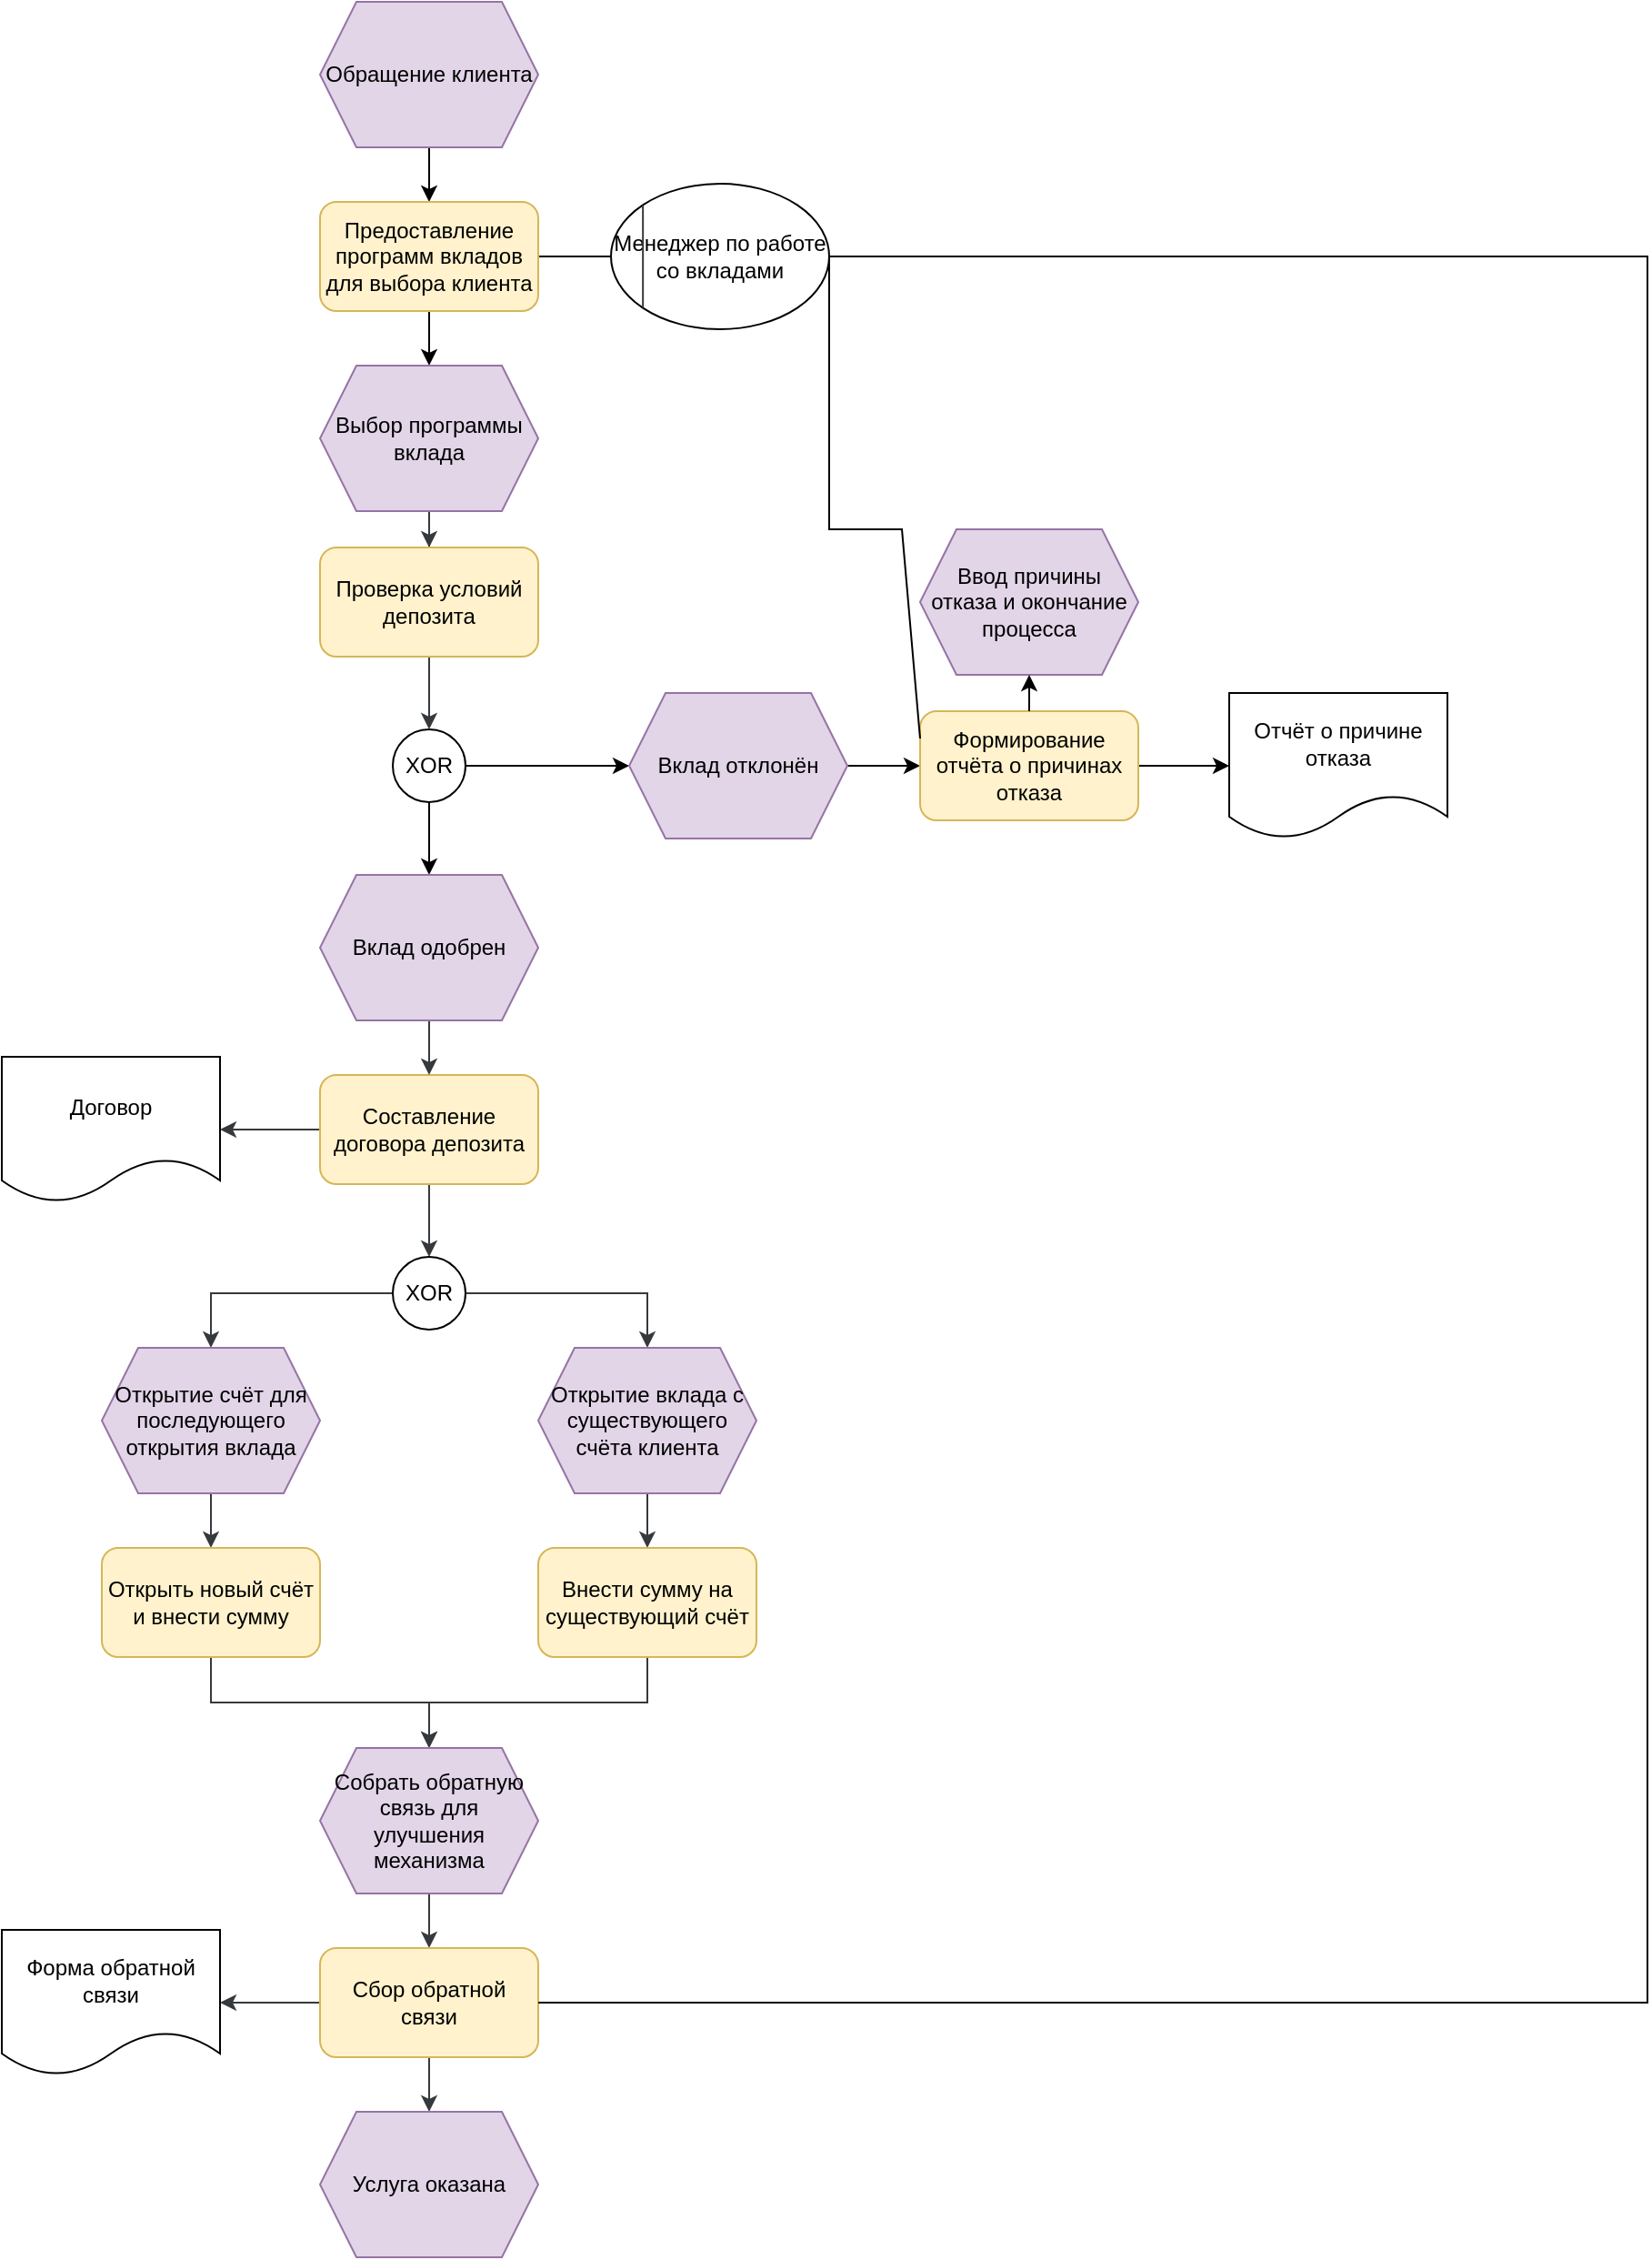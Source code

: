 <mxfile version="20.0.1" type="device" pages="7"><diagram id="0P858KKSPYetcPVfI_h-" name="EPC"><mxGraphModel dx="1221" dy="654" grid="1" gridSize="10" guides="1" tooltips="1" connect="1" arrows="1" fold="1" page="1" pageScale="1" pageWidth="827" pageHeight="1169" math="0" shadow="0"><root><mxCell id="0"/><mxCell id="1" parent="0"/><mxCell id="66d5gjUf4NEuvSwk6OiC-2" style="edgeStyle=orthogonalEdgeStyle;rounded=0;orthogonalLoop=1;jettySize=auto;html=1;entryX=0.5;entryY=0;entryDx=0;entryDy=0;" edge="1" parent="1" source="cdmyMeZQ7cjPLyRmABnh-1" target="66d5gjUf4NEuvSwk6OiC-1"><mxGeometry relative="1" as="geometry"/></mxCell><mxCell id="cdmyMeZQ7cjPLyRmABnh-1" value="Обращение клиента" style="shape=hexagon;perimeter=hexagonPerimeter2;whiteSpace=wrap;html=1;fixedSize=1;fillColor=#e1d5e7;strokeColor=#9673a6;" parent="1" vertex="1"><mxGeometry x="360" y="70" width="120" height="80" as="geometry"/></mxCell><mxCell id="66d5gjUf4NEuvSwk6OiC-10" style="edgeStyle=orthogonalEdgeStyle;rounded=0;orthogonalLoop=1;jettySize=auto;html=1;strokeColor=#36393D;" edge="1" parent="1" source="cdmyMeZQ7cjPLyRmABnh-2" target="66d5gjUf4NEuvSwk6OiC-9"><mxGeometry relative="1" as="geometry"/></mxCell><mxCell id="66d5gjUf4NEuvSwk6OiC-33" style="edgeStyle=orthogonalEdgeStyle;rounded=0;orthogonalLoop=1;jettySize=auto;html=1;strokeColor=#36393D;" edge="1" parent="1" source="cdmyMeZQ7cjPLyRmABnh-2" target="cdmyMeZQ7cjPLyRmABnh-4"><mxGeometry relative="1" as="geometry"/></mxCell><mxCell id="cdmyMeZQ7cjPLyRmABnh-2" value="Составление договора депозита" style="rounded=1;whiteSpace=wrap;html=1;fillColor=#fff2cc;strokeColor=#d6b656;" parent="1" vertex="1"><mxGeometry x="360" y="660" width="120" height="60" as="geometry"/></mxCell><mxCell id="cdmyMeZQ7cjPLyRmABnh-4" value="Договор" style="shape=document;whiteSpace=wrap;html=1;boundedLbl=1;" parent="1" vertex="1"><mxGeometry x="185" y="650" width="120" height="80" as="geometry"/></mxCell><mxCell id="cdmyMeZQ7cjPLyRmABnh-12" value="" style="endArrow=none;html=1;rounded=0;exitX=1;exitY=0.5;exitDx=0;exitDy=0;entryX=0;entryY=0.5;entryDx=0;entryDy=0;" parent="1" edge="1" source="66d5gjUf4NEuvSwk6OiC-1"><mxGeometry width="50" height="50" relative="1" as="geometry"><mxPoint x="470" y="469.5" as="sourcePoint"/><mxPoint x="520" y="210" as="targetPoint"/></mxGeometry></mxCell><mxCell id="cdmyMeZQ7cjPLyRmABnh-18" style="edgeStyle=orthogonalEdgeStyle;rounded=0;orthogonalLoop=1;jettySize=auto;html=1;" parent="1" source="cdmyMeZQ7cjPLyRmABnh-14" target="cdmyMeZQ7cjPLyRmABnh-17" edge="1"><mxGeometry relative="1" as="geometry"/></mxCell><mxCell id="cdmyMeZQ7cjPLyRmABnh-20" style="edgeStyle=orthogonalEdgeStyle;rounded=0;orthogonalLoop=1;jettySize=auto;html=1;" parent="1" source="cdmyMeZQ7cjPLyRmABnh-14" target="cdmyMeZQ7cjPLyRmABnh-19" edge="1"><mxGeometry relative="1" as="geometry"/></mxCell><mxCell id="cdmyMeZQ7cjPLyRmABnh-14" value="XOR" style="ellipse;whiteSpace=wrap;html=1;aspect=fixed;" parent="1" vertex="1"><mxGeometry x="400" y="470" width="40" height="40" as="geometry"/></mxCell><mxCell id="cdmyMeZQ7cjPLyRmABnh-23" style="edgeStyle=orthogonalEdgeStyle;rounded=0;orthogonalLoop=1;jettySize=auto;html=1;entryX=0;entryY=0.5;entryDx=0;entryDy=0;" parent="1" source="cdmyMeZQ7cjPLyRmABnh-17" target="cdmyMeZQ7cjPLyRmABnh-21" edge="1"><mxGeometry relative="1" as="geometry"/></mxCell><mxCell id="cdmyMeZQ7cjPLyRmABnh-17" value="Вклад отклонён" style="shape=hexagon;perimeter=hexagonPerimeter2;whiteSpace=wrap;html=1;fixedSize=1;fillColor=#e1d5e7;strokeColor=#9673a6;" parent="1" vertex="1"><mxGeometry x="530" y="450" width="120" height="80" as="geometry"/></mxCell><mxCell id="66d5gjUf4NEuvSwk6OiC-8" style="edgeStyle=orthogonalEdgeStyle;rounded=0;orthogonalLoop=1;jettySize=auto;html=1;strokeColor=#36393D;" edge="1" parent="1" source="cdmyMeZQ7cjPLyRmABnh-19" target="cdmyMeZQ7cjPLyRmABnh-2"><mxGeometry relative="1" as="geometry"/></mxCell><mxCell id="cdmyMeZQ7cjPLyRmABnh-19" value="Вклад одобрен" style="shape=hexagon;perimeter=hexagonPerimeter2;whiteSpace=wrap;html=1;fixedSize=1;fillColor=#e1d5e7;strokeColor=#9673a6;" parent="1" vertex="1"><mxGeometry x="360" y="550" width="120" height="80" as="geometry"/></mxCell><mxCell id="cdmyMeZQ7cjPLyRmABnh-27" style="edgeStyle=orthogonalEdgeStyle;rounded=0;orthogonalLoop=1;jettySize=auto;html=1;" parent="1" source="cdmyMeZQ7cjPLyRmABnh-21" target="cdmyMeZQ7cjPLyRmABnh-26" edge="1"><mxGeometry relative="1" as="geometry"/></mxCell><mxCell id="cdmyMeZQ7cjPLyRmABnh-21" value="Формирование отчёта о причинах отказа" style="rounded=1;whiteSpace=wrap;html=1;fillColor=#fff2cc;strokeColor=#d6b656;" parent="1" vertex="1"><mxGeometry x="690" y="460" width="120" height="60" as="geometry"/></mxCell><mxCell id="cdmyMeZQ7cjPLyRmABnh-24" value="Ввод причины отказа и окончание процесса" style="shape=hexagon;perimeter=hexagonPerimeter2;whiteSpace=wrap;html=1;fixedSize=1;fillColor=#e1d5e7;strokeColor=#9673a6;" parent="1" vertex="1"><mxGeometry x="690" y="360" width="120" height="80" as="geometry"/></mxCell><mxCell id="cdmyMeZQ7cjPLyRmABnh-25" value="" style="endArrow=classic;html=1;rounded=0;exitX=0.5;exitY=0;exitDx=0;exitDy=0;entryX=0.5;entryY=1;entryDx=0;entryDy=0;" parent="1" source="cdmyMeZQ7cjPLyRmABnh-21" target="cdmyMeZQ7cjPLyRmABnh-24" edge="1"><mxGeometry width="50" height="50" relative="1" as="geometry"><mxPoint x="750" y="100" as="sourcePoint"/><mxPoint x="800" y="50" as="targetPoint"/></mxGeometry></mxCell><mxCell id="cdmyMeZQ7cjPLyRmABnh-26" value="Отчёт о причине отказа" style="shape=document;whiteSpace=wrap;html=1;boundedLbl=1;" parent="1" vertex="1"><mxGeometry x="860" y="450" width="120" height="80" as="geometry"/></mxCell><mxCell id="66d5gjUf4NEuvSwk6OiC-4" style="edgeStyle=orthogonalEdgeStyle;rounded=0;orthogonalLoop=1;jettySize=auto;html=1;" edge="1" parent="1" source="66d5gjUf4NEuvSwk6OiC-1" target="66d5gjUf4NEuvSwk6OiC-3"><mxGeometry relative="1" as="geometry"/></mxCell><mxCell id="66d5gjUf4NEuvSwk6OiC-1" value="Предоставление программ вкладов для выбора клиента" style="rounded=1;whiteSpace=wrap;html=1;fillColor=#fff2cc;strokeColor=#d6b656;" vertex="1" parent="1"><mxGeometry x="360" y="180" width="120" height="60" as="geometry"/></mxCell><mxCell id="66d5gjUf4NEuvSwk6OiC-6" style="edgeStyle=orthogonalEdgeStyle;rounded=0;orthogonalLoop=1;jettySize=auto;html=1;fillColor=#eeeeee;strokeColor=#36393D;" edge="1" parent="1" source="66d5gjUf4NEuvSwk6OiC-3" target="66d5gjUf4NEuvSwk6OiC-5"><mxGeometry relative="1" as="geometry"/></mxCell><mxCell id="66d5gjUf4NEuvSwk6OiC-3" value="Выбор программы вклада" style="shape=hexagon;perimeter=hexagonPerimeter2;whiteSpace=wrap;html=1;fixedSize=1;fillColor=#e1d5e7;strokeColor=#9673a6;" vertex="1" parent="1"><mxGeometry x="360" y="270" width="120" height="80" as="geometry"/></mxCell><mxCell id="66d5gjUf4NEuvSwk6OiC-7" style="edgeStyle=orthogonalEdgeStyle;rounded=0;orthogonalLoop=1;jettySize=auto;html=1;strokeColor=#36393D;" edge="1" parent="1" source="66d5gjUf4NEuvSwk6OiC-5" target="cdmyMeZQ7cjPLyRmABnh-14"><mxGeometry relative="1" as="geometry"/></mxCell><mxCell id="66d5gjUf4NEuvSwk6OiC-5" value="Проверка условий депозита" style="rounded=1;whiteSpace=wrap;html=1;fillColor=#fff2cc;strokeColor=#d6b656;" vertex="1" parent="1"><mxGeometry x="360" y="370" width="120" height="60" as="geometry"/></mxCell><mxCell id="66d5gjUf4NEuvSwk6OiC-14" style="edgeStyle=orthogonalEdgeStyle;rounded=0;orthogonalLoop=1;jettySize=auto;html=1;entryX=0.5;entryY=0;entryDx=0;entryDy=0;strokeColor=#36393D;" edge="1" parent="1" source="66d5gjUf4NEuvSwk6OiC-9" target="66d5gjUf4NEuvSwk6OiC-12"><mxGeometry relative="1" as="geometry"/></mxCell><mxCell id="66d5gjUf4NEuvSwk6OiC-15" style="edgeStyle=orthogonalEdgeStyle;rounded=0;orthogonalLoop=1;jettySize=auto;html=1;entryX=0.5;entryY=0;entryDx=0;entryDy=0;strokeColor=#36393D;" edge="1" parent="1" source="66d5gjUf4NEuvSwk6OiC-9" target="66d5gjUf4NEuvSwk6OiC-13"><mxGeometry relative="1" as="geometry"/></mxCell><mxCell id="66d5gjUf4NEuvSwk6OiC-9" value="XOR" style="ellipse;whiteSpace=wrap;html=1;aspect=fixed;" vertex="1" parent="1"><mxGeometry x="400" y="760" width="40" height="40" as="geometry"/></mxCell><mxCell id="66d5gjUf4NEuvSwk6OiC-18" style="edgeStyle=orthogonalEdgeStyle;rounded=0;orthogonalLoop=1;jettySize=auto;html=1;strokeColor=#36393D;" edge="1" parent="1" source="66d5gjUf4NEuvSwk6OiC-12" target="66d5gjUf4NEuvSwk6OiC-16"><mxGeometry relative="1" as="geometry"/></mxCell><mxCell id="66d5gjUf4NEuvSwk6OiC-12" value="Открытие счёт для последующего открытия вклада" style="shape=hexagon;perimeter=hexagonPerimeter2;whiteSpace=wrap;html=1;fixedSize=1;fillColor=#e1d5e7;strokeColor=#9673a6;" vertex="1" parent="1"><mxGeometry x="240" y="810" width="120" height="80" as="geometry"/></mxCell><mxCell id="66d5gjUf4NEuvSwk6OiC-19" style="edgeStyle=orthogonalEdgeStyle;rounded=0;orthogonalLoop=1;jettySize=auto;html=1;strokeColor=#36393D;" edge="1" parent="1" source="66d5gjUf4NEuvSwk6OiC-13" target="66d5gjUf4NEuvSwk6OiC-17"><mxGeometry relative="1" as="geometry"/></mxCell><mxCell id="66d5gjUf4NEuvSwk6OiC-13" value="Открытие вклада с существующего счёта клиента" style="shape=hexagon;perimeter=hexagonPerimeter2;whiteSpace=wrap;html=1;fixedSize=1;fillColor=#e1d5e7;strokeColor=#9673a6;" vertex="1" parent="1"><mxGeometry x="480" y="810" width="120" height="80" as="geometry"/></mxCell><mxCell id="66d5gjUf4NEuvSwk6OiC-22" style="edgeStyle=orthogonalEdgeStyle;rounded=0;orthogonalLoop=1;jettySize=auto;html=1;entryX=0.5;entryY=0;entryDx=0;entryDy=0;strokeColor=#36393D;" edge="1" parent="1" source="66d5gjUf4NEuvSwk6OiC-16" target="66d5gjUf4NEuvSwk6OiC-21"><mxGeometry relative="1" as="geometry"/></mxCell><mxCell id="66d5gjUf4NEuvSwk6OiC-16" value="Открыть новый счёт и внести сумму" style="rounded=1;whiteSpace=wrap;html=1;fillColor=#fff2cc;strokeColor=#d6b656;" vertex="1" parent="1"><mxGeometry x="240" y="920" width="120" height="60" as="geometry"/></mxCell><mxCell id="66d5gjUf4NEuvSwk6OiC-23" style="edgeStyle=orthogonalEdgeStyle;rounded=0;orthogonalLoop=1;jettySize=auto;html=1;strokeColor=#36393D;" edge="1" parent="1" source="66d5gjUf4NEuvSwk6OiC-17" target="66d5gjUf4NEuvSwk6OiC-21"><mxGeometry relative="1" as="geometry"/></mxCell><mxCell id="66d5gjUf4NEuvSwk6OiC-17" value="Внести сумму на существующий счёт" style="rounded=1;whiteSpace=wrap;html=1;fillColor=#fff2cc;strokeColor=#d6b656;" vertex="1" parent="1"><mxGeometry x="480" y="920" width="120" height="60" as="geometry"/></mxCell><mxCell id="66d5gjUf4NEuvSwk6OiC-26" style="edgeStyle=orthogonalEdgeStyle;rounded=0;orthogonalLoop=1;jettySize=auto;html=1;strokeColor=#36393D;" edge="1" parent="1" source="66d5gjUf4NEuvSwk6OiC-21" target="66d5gjUf4NEuvSwk6OiC-24"><mxGeometry relative="1" as="geometry"/></mxCell><mxCell id="66d5gjUf4NEuvSwk6OiC-21" value="Собрать обратную связь для улучшения механизма" style="shape=hexagon;perimeter=hexagonPerimeter2;whiteSpace=wrap;html=1;fixedSize=1;fillColor=#e1d5e7;strokeColor=#9673a6;" vertex="1" parent="1"><mxGeometry x="360" y="1030" width="120" height="80" as="geometry"/></mxCell><mxCell id="66d5gjUf4NEuvSwk6OiC-31" style="edgeStyle=orthogonalEdgeStyle;rounded=0;orthogonalLoop=1;jettySize=auto;html=1;strokeColor=#36393D;" edge="1" parent="1" source="66d5gjUf4NEuvSwk6OiC-24" target="66d5gjUf4NEuvSwk6OiC-30"><mxGeometry relative="1" as="geometry"/></mxCell><mxCell id="66d5gjUf4NEuvSwk6OiC-32" style="edgeStyle=orthogonalEdgeStyle;rounded=0;orthogonalLoop=1;jettySize=auto;html=1;entryX=1;entryY=0.5;entryDx=0;entryDy=0;strokeColor=#36393D;" edge="1" parent="1" source="66d5gjUf4NEuvSwk6OiC-24" target="66d5gjUf4NEuvSwk6OiC-27"><mxGeometry relative="1" as="geometry"/></mxCell><mxCell id="66d5gjUf4NEuvSwk6OiC-24" value="Сбор обратной связи" style="rounded=1;whiteSpace=wrap;html=1;fillColor=#fff2cc;strokeColor=#d6b656;" vertex="1" parent="1"><mxGeometry x="360" y="1140" width="120" height="60" as="geometry"/></mxCell><mxCell id="66d5gjUf4NEuvSwk6OiC-27" value="Форма обратной связи" style="shape=document;whiteSpace=wrap;html=1;boundedLbl=1;" vertex="1" parent="1"><mxGeometry x="185" y="1130" width="120" height="80" as="geometry"/></mxCell><mxCell id="66d5gjUf4NEuvSwk6OiC-30" value="Услуга оказана" style="shape=hexagon;perimeter=hexagonPerimeter2;whiteSpace=wrap;html=1;fixedSize=1;fillColor=#e1d5e7;strokeColor=#9673a6;" vertex="1" parent="1"><mxGeometry x="360" y="1230" width="120" height="80" as="geometry"/></mxCell><mxCell id="66d5gjUf4NEuvSwk6OiC-34" value="Менеджер по работе со вкладами" style="ellipse;whiteSpace=wrap;html=1;" vertex="1" parent="1"><mxGeometry x="520" y="170" width="120" height="80" as="geometry"/></mxCell><mxCell id="66d5gjUf4NEuvSwk6OiC-35" value="" style="endArrow=none;html=1;rounded=0;strokeColor=#36393D;exitX=0;exitY=1;exitDx=0;exitDy=0;entryX=0;entryY=0;entryDx=0;entryDy=0;" edge="1" parent="1" source="66d5gjUf4NEuvSwk6OiC-34" target="66d5gjUf4NEuvSwk6OiC-34"><mxGeometry width="50" height="50" relative="1" as="geometry"><mxPoint x="520" y="230" as="sourcePoint"/><mxPoint x="570" y="180" as="targetPoint"/></mxGeometry></mxCell><mxCell id="66d5gjUf4NEuvSwk6OiC-36" value="" style="endArrow=none;html=1;rounded=0;exitX=1;exitY=0.5;exitDx=0;exitDy=0;entryX=0;entryY=0.25;entryDx=0;entryDy=0;" edge="1" parent="1" source="66d5gjUf4NEuvSwk6OiC-34" target="cdmyMeZQ7cjPLyRmABnh-21"><mxGeometry width="50" height="50" relative="1" as="geometry"><mxPoint x="650" y="399.5" as="sourcePoint"/><mxPoint x="690" y="399.5" as="targetPoint"/><Array as="points"><mxPoint x="640" y="360"/><mxPoint x="680" y="360"/></Array></mxGeometry></mxCell><mxCell id="66d5gjUf4NEuvSwk6OiC-37" value="" style="endArrow=none;html=1;rounded=0;exitX=1;exitY=0.5;exitDx=0;exitDy=0;entryX=1;entryY=0.5;entryDx=0;entryDy=0;" edge="1" parent="1" source="66d5gjUf4NEuvSwk6OiC-34" target="66d5gjUf4NEuvSwk6OiC-24"><mxGeometry width="50" height="50" relative="1" as="geometry"><mxPoint x="650" y="220" as="sourcePoint"/><mxPoint x="700" y="485" as="targetPoint"/><Array as="points"><mxPoint x="1090" y="210"/><mxPoint x="1090" y="400"/><mxPoint x="1090" y="1170"/></Array></mxGeometry></mxCell></root></mxGraphModel></diagram><diagram id="oU846OKcg2uegdSVleXD" name="IDEF0"><mxGraphModel dx="1221" dy="1823" grid="1" gridSize="10" guides="1" tooltips="1" connect="1" arrows="1" fold="1" page="1" pageScale="1" pageWidth="827" pageHeight="1169" math="0" shadow="0"><root><mxCell id="0"/><mxCell id="1" parent="0"/><mxCell id="xUdG5RQ3E8Btc19VzvvJ-1" value="Формирование вклада физического лица" style="rounded=0;whiteSpace=wrap;html=1;" vertex="1" parent="1"><mxGeometry x="234" y="220" width="360" height="190" as="geometry"/></mxCell><mxCell id="xUdG5RQ3E8Btc19VzvvJ-2" value="" style="endArrow=classic;html=1;rounded=0;strokeColor=#36393D;entryX=0;entryY=0.25;entryDx=0;entryDy=0;" edge="1" parent="1"><mxGeometry width="50" height="50" relative="1" as="geometry"><mxPoint x="70" y="258.1" as="sourcePoint"/><mxPoint x="234" y="257.6" as="targetPoint"/></mxGeometry></mxCell><mxCell id="ucMHwQGCACKshUQHBfEq-1" value="Данные клиента" style="edgeLabel;html=1;align=center;verticalAlign=middle;resizable=0;points=[];" vertex="1" connectable="0" parent="xUdG5RQ3E8Btc19VzvvJ-2"><mxGeometry x="-0.598" y="2" relative="1" as="geometry"><mxPoint x="37" y="-6" as="offset"/></mxGeometry></mxCell><mxCell id="ucMHwQGCACKshUQHBfEq-4" value="" style="endArrow=classic;html=1;rounded=0;strokeColor=#36393D;" edge="1" parent="1"><mxGeometry width="50" height="50" relative="1" as="geometry"><mxPoint x="329.25" y="480" as="sourcePoint"/><mxPoint x="329.25" y="410" as="targetPoint"/></mxGeometry></mxCell><mxCell id="ucMHwQGCACKshUQHBfEq-5" value="Клиент" style="edgeLabel;html=1;align=center;verticalAlign=middle;resizable=0;points=[];rotation=270;" vertex="1" connectable="0" parent="ucMHwQGCACKshUQHBfEq-4"><mxGeometry x="-0.571" y="-4" relative="1" as="geometry"><mxPoint x="-14" y="-15" as="offset"/></mxGeometry></mxCell><mxCell id="ucMHwQGCACKshUQHBfEq-6" value="" style="endArrow=classic;html=1;rounded=0;strokeColor=#36393D;entryX=0.35;entryY=1;entryDx=0;entryDy=0;entryPerimeter=0;" edge="1" parent="1"><mxGeometry width="50" height="50" relative="1" as="geometry"><mxPoint x="389.25" y="490" as="sourcePoint"/><mxPoint x="389.25" y="410" as="targetPoint"/></mxGeometry></mxCell><mxCell id="ucMHwQGCACKshUQHBfEq-7" value="Менеджер по работе со вкладами" style="edgeLabel;html=1;align=center;verticalAlign=middle;resizable=0;points=[];rotation=270;" vertex="1" connectable="0" parent="ucMHwQGCACKshUQHBfEq-6"><mxGeometry x="-0.571" y="-4" relative="1" as="geometry"><mxPoint x="-24" y="47" as="offset"/></mxGeometry></mxCell><mxCell id="ucMHwQGCACKshUQHBfEq-8" value="" style="endArrow=classic;html=1;rounded=0;strokeColor=#36393D;" edge="1" parent="1"><mxGeometry width="50" height="50" relative="1" as="geometry"><mxPoint x="360" y="120" as="sourcePoint"/><mxPoint x="360" y="220" as="targetPoint"/></mxGeometry></mxCell><mxCell id="ucMHwQGCACKshUQHBfEq-9" value="Законодательные акты" style="text;html=1;align=center;verticalAlign=middle;resizable=0;points=[];autosize=1;strokeColor=none;fillColor=none;rotation=270;" vertex="1" parent="1"><mxGeometry x="270" y="120" width="140" height="20" as="geometry"/></mxCell><mxCell id="ucMHwQGCACKshUQHBfEq-10" value="" style="endArrow=classic;html=1;rounded=0;strokeColor=#36393D;" edge="1" parent="1"><mxGeometry width="50" height="50" relative="1" as="geometry"><mxPoint x="440" y="110" as="sourcePoint"/><mxPoint x="440" y="220" as="targetPoint"/></mxGeometry></mxCell><mxCell id="ucMHwQGCACKshUQHBfEq-11" value="Условия депозитирвоания" style="text;html=1;align=center;verticalAlign=middle;resizable=0;points=[];autosize=1;strokeColor=none;fillColor=none;rotation=270;" vertex="1" parent="1"><mxGeometry x="340" y="120" width="160" height="20" as="geometry"/></mxCell><mxCell id="ucMHwQGCACKshUQHBfEq-12" value="" style="endArrow=classic;html=1;rounded=0;strokeColor=#36393D;entryX=0.808;entryY=0.005;entryDx=0;entryDy=0;entryPerimeter=0;" edge="1" parent="1" target="xUdG5RQ3E8Btc19VzvvJ-1"><mxGeometry width="50" height="50" relative="1" as="geometry"><mxPoint x="525" y="110" as="sourcePoint"/><mxPoint x="440" y="270" as="targetPoint"/></mxGeometry></mxCell><mxCell id="ucMHwQGCACKshUQHBfEq-19" value="Акты регулирующие деятельность банков" style="edgeLabel;html=1;align=center;verticalAlign=middle;resizable=0;points=[];rotation=270;" vertex="1" connectable="0" parent="ucMHwQGCACKshUQHBfEq-12"><mxGeometry x="0.406" y="-3" relative="1" as="geometry"><mxPoint x="-22" y="-98" as="offset"/></mxGeometry></mxCell><mxCell id="ucMHwQGCACKshUQHBfEq-15" value="" style="endArrow=classic;html=1;rounded=0;strokeColor=#36393D;entryX=0;entryY=0.75;entryDx=0;entryDy=0;" edge="1" parent="1"><mxGeometry width="50" height="50" relative="1" as="geometry"><mxPoint x="80" y="323" as="sourcePoint"/><mxPoint x="234" y="322.5" as="targetPoint"/></mxGeometry></mxCell><mxCell id="ucMHwQGCACKshUQHBfEq-16" value="Денежные средства" style="text;html=1;align=center;verticalAlign=middle;resizable=0;points=[];autosize=1;strokeColor=none;fillColor=none;" vertex="1" parent="1"><mxGeometry x="80" y="300" width="130" height="20" as="geometry"/></mxCell><mxCell id="ucMHwQGCACKshUQHBfEq-17" value="" style="endArrow=classic;html=1;rounded=0;strokeColor=#36393D;entryX=0.35;entryY=1;entryDx=0;entryDy=0;entryPerimeter=0;" edge="1" parent="1"><mxGeometry width="50" height="50" relative="1" as="geometry"><mxPoint x="459.25" y="490" as="sourcePoint"/><mxPoint x="459.25" y="410" as="targetPoint"/></mxGeometry></mxCell><mxCell id="ucMHwQGCACKshUQHBfEq-18" value="Отдел работы со вкладами" style="edgeLabel;html=1;align=center;verticalAlign=middle;resizable=0;points=[];rotation=270;" vertex="1" connectable="0" parent="ucMHwQGCACKshUQHBfEq-17"><mxGeometry x="-0.571" y="-4" relative="1" as="geometry"><mxPoint x="-24" y="37" as="offset"/></mxGeometry></mxCell><mxCell id="ucMHwQGCACKshUQHBfEq-20" value="" style="endArrow=classic;html=1;rounded=0;strokeColor=#36393D;exitX=0.998;exitY=0.688;exitDx=0;exitDy=0;exitPerimeter=0;" edge="1" parent="1"><mxGeometry width="50" height="50" relative="1" as="geometry"><mxPoint x="594" y="260.46" as="sourcePoint"/><mxPoint x="740.72" y="259.74" as="targetPoint"/></mxGeometry></mxCell><mxCell id="ucMHwQGCACKshUQHBfEq-21" value="Открытый вклад" style="edgeLabel;html=1;align=center;verticalAlign=middle;resizable=0;points=[];" vertex="1" connectable="0" parent="ucMHwQGCACKshUQHBfEq-20"><mxGeometry x="0.27" y="3" relative="1" as="geometry"><mxPoint x="-11" y="-7" as="offset"/></mxGeometry></mxCell><mxCell id="ucMHwQGCACKshUQHBfEq-22" value="" style="endArrow=classic;html=1;rounded=0;strokeColor=#36393D;exitX=0.998;exitY=0.688;exitDx=0;exitDy=0;exitPerimeter=0;" edge="1" parent="1"><mxGeometry width="50" height="50" relative="1" as="geometry"><mxPoint x="594" y="310.72" as="sourcePoint"/><mxPoint x="740" y="310" as="targetPoint"/></mxGeometry></mxCell><mxCell id="ucMHwQGCACKshUQHBfEq-23" value="Форма обратной связи" style="edgeLabel;html=1;align=center;verticalAlign=middle;resizable=0;points=[];" vertex="1" connectable="0" parent="ucMHwQGCACKshUQHBfEq-22"><mxGeometry x="0.27" y="3" relative="1" as="geometry"><mxPoint x="-11" y="-7" as="offset"/></mxGeometry></mxCell><mxCell id="xxFh7VVS9A0feat7exZ5-1" value="" style="endArrow=classic;html=1;rounded=0;strokeColor=#36393D;exitX=0.998;exitY=0.688;exitDx=0;exitDy=0;exitPerimeter=0;" edge="1" parent="1"><mxGeometry width="50" height="50" relative="1" as="geometry"><mxPoint x="594" y="370.46" as="sourcePoint"/><mxPoint x="740" y="369.74" as="targetPoint"/></mxGeometry></mxCell><mxCell id="xxFh7VVS9A0feat7exZ5-2" value="Отчёт о причинах отказа" style="edgeLabel;html=1;align=center;verticalAlign=middle;resizable=0;points=[];" vertex="1" connectable="0" parent="xxFh7VVS9A0feat7exZ5-1"><mxGeometry x="0.27" y="3" relative="1" as="geometry"><mxPoint x="-11" y="-7" as="offset"/></mxGeometry></mxCell><mxCell id="xxFh7VVS9A0feat7exZ5-3" value="" style="endArrow=classic;html=1;rounded=0;strokeColor=#36393D;entryX=0;entryY=0.25;entryDx=0;entryDy=0;" edge="1" parent="1"><mxGeometry width="50" height="50" relative="1" as="geometry"><mxPoint x="70" y="378.1" as="sourcePoint"/><mxPoint x="234" y="377.6" as="targetPoint"/></mxGeometry></mxCell><mxCell id="xxFh7VVS9A0feat7exZ5-4" value="Заявка на открытие вклада" style="edgeLabel;html=1;align=center;verticalAlign=middle;resizable=0;points=[];" vertex="1" connectable="0" parent="xxFh7VVS9A0feat7exZ5-3"><mxGeometry x="-0.598" y="2" relative="1" as="geometry"><mxPoint x="37" y="-6" as="offset"/></mxGeometry></mxCell><mxCell id="1UhhEIO9fBum9vyTiHkf-1" value="" style="endArrow=classic;html=1;rounded=0;strokeColor=#36393D;entryX=0.35;entryY=1;entryDx=0;entryDy=0;entryPerimeter=0;" edge="1" parent="1"><mxGeometry width="50" height="50" relative="1" as="geometry"><mxPoint x="519.75" y="490" as="sourcePoint"/><mxPoint x="519.75" y="410" as="targetPoint"/></mxGeometry></mxCell><mxCell id="1UhhEIO9fBum9vyTiHkf-2" value="Специализированное банковское ПО" style="edgeLabel;html=1;align=center;verticalAlign=middle;resizable=0;points=[];rotation=270;" vertex="1" connectable="0" parent="1UhhEIO9fBum9vyTiHkf-1"><mxGeometry x="-0.571" y="-4" relative="1" as="geometry"><mxPoint x="-24" y="57" as="offset"/></mxGeometry></mxCell></root></mxGraphModel></diagram><diagram id="3raxMrXF7Bb3mSPa9vzQ" name="IDEF3"><mxGraphModel dx="2048" dy="1823" grid="1" gridSize="10" guides="1" tooltips="1" connect="1" arrows="1" fold="1" page="1" pageScale="1" pageWidth="827" pageHeight="1169" math="0" shadow="0"><root><mxCell id="0"/><mxCell id="1" parent="0"/><mxCell id="VMg1zaeK9wmU73-Z4QWK-7" style="edgeStyle=orthogonalEdgeStyle;rounded=0;orthogonalLoop=1;jettySize=auto;html=1;entryX=0;entryY=0.5;entryDx=0;entryDy=0;strokeColor=#36393D;" edge="1" parent="1" source="7x11QOB0s8Z23NVBkJWS-1" target="7x11QOB0s8Z23NVBkJWS-2"><mxGeometry relative="1" as="geometry"><Array as="points"><mxPoint x="270" y="145"/><mxPoint x="270" y="220"/></Array></mxGeometry></mxCell><mxCell id="VMg1zaeK9wmU73-Z4QWK-8" value="Информация о заявке" style="edgeLabel;html=1;align=center;verticalAlign=middle;resizable=0;points=[];" vertex="1" connectable="0" parent="VMg1zaeK9wmU73-Z4QWK-7"><mxGeometry x="-0.257" y="1" relative="1" as="geometry"><mxPoint x="49" y="-4" as="offset"/></mxGeometry></mxCell><mxCell id="7x11QOB0s8Z23NVBkJWS-1" value="Оформление заявки" style="rounded=0;whiteSpace=wrap;html=1;" vertex="1" parent="1"><mxGeometry x="130" y="100" width="120" height="90" as="geometry"/></mxCell><mxCell id="VMg1zaeK9wmU73-Z4QWK-9" style="edgeStyle=orthogonalEdgeStyle;rounded=0;orthogonalLoop=1;jettySize=auto;html=1;entryX=0;entryY=0.5;entryDx=0;entryDy=0;strokeColor=#36393D;" edge="1" parent="1" source="7x11QOB0s8Z23NVBkJWS-2" target="7x11QOB0s8Z23NVBkJWS-3"><mxGeometry relative="1" as="geometry"/></mxCell><mxCell id="7x11QOB0s8Z23NVBkJWS-2" value="Выбор условий кредитования" style="rounded=0;whiteSpace=wrap;html=1;" vertex="1" parent="1"><mxGeometry x="280" y="180" width="120" height="80" as="geometry"/></mxCell><mxCell id="7x11QOB0s8Z23NVBkJWS-3" value="Деятельность отдела по работе со вкладами" style="rounded=0;whiteSpace=wrap;html=1;" vertex="1" parent="1"><mxGeometry x="440" y="250" width="120" height="80" as="geometry"/></mxCell><mxCell id="VMg1zaeK9wmU73-Z4QWK-1" value="" style="endArrow=classic;html=1;rounded=0;strokeColor=#36393D;entryX=0;entryY=0.25;entryDx=0;entryDy=0;" edge="1" parent="1"><mxGeometry width="50" height="50" relative="1" as="geometry"><mxPoint x="-34" y="110.5" as="sourcePoint"/><mxPoint x="130" y="110.0" as="targetPoint"/></mxGeometry></mxCell><mxCell id="VMg1zaeK9wmU73-Z4QWK-2" value="Данные клиента" style="edgeLabel;html=1;align=center;verticalAlign=middle;resizable=0;points=[];" vertex="1" connectable="0" parent="VMg1zaeK9wmU73-Z4QWK-1"><mxGeometry x="-0.598" y="2" relative="1" as="geometry"><mxPoint x="37" y="-6" as="offset"/></mxGeometry></mxCell><mxCell id="VMg1zaeK9wmU73-Z4QWK-3" value="" style="endArrow=classic;html=1;rounded=0;strokeColor=#36393D;entryX=0;entryY=0.75;entryDx=0;entryDy=0;" edge="1" parent="1"><mxGeometry width="50" height="50" relative="1" as="geometry"><mxPoint x="-24" y="153" as="sourcePoint"/><mxPoint x="130" y="152.5" as="targetPoint"/></mxGeometry></mxCell><mxCell id="VMg1zaeK9wmU73-Z4QWK-4" value="Денежные средства" style="text;html=1;align=center;verticalAlign=middle;resizable=0;points=[];autosize=1;strokeColor=none;fillColor=none;" vertex="1" parent="1"><mxGeometry x="-24" y="130" width="130" height="20" as="geometry"/></mxCell><mxCell id="VMg1zaeK9wmU73-Z4QWK-5" value="" style="endArrow=classic;html=1;rounded=0;strokeColor=#36393D;entryX=0;entryY=0.25;entryDx=0;entryDy=0;" edge="1" parent="1"><mxGeometry width="50" height="50" relative="1" as="geometry"><mxPoint x="-34" y="179.5" as="sourcePoint"/><mxPoint x="130" y="179.0" as="targetPoint"/></mxGeometry></mxCell><mxCell id="VMg1zaeK9wmU73-Z4QWK-6" value="Заявка на открытие вклада" style="edgeLabel;html=1;align=center;verticalAlign=middle;resizable=0;points=[];" vertex="1" connectable="0" parent="VMg1zaeK9wmU73-Z4QWK-5"><mxGeometry x="-0.598" y="2" relative="1" as="geometry"><mxPoint x="37" y="-6" as="offset"/></mxGeometry></mxCell><mxCell id="VMg1zaeK9wmU73-Z4QWK-10" value="Информация о вкладе" style="edgeLabel;html=1;align=center;verticalAlign=middle;resizable=0;points=[];" vertex="1" connectable="0" parent="1"><mxGeometry x="370" y="280" as="geometry"/></mxCell><mxCell id="Xbz2ZP57SFTZ3O3YsbdK-1" value="" style="endArrow=classic;html=1;rounded=0;strokeColor=#36393D;exitX=0.998;exitY=0.688;exitDx=0;exitDy=0;exitPerimeter=0;" edge="1" parent="1"><mxGeometry width="50" height="50" relative="1" as="geometry"><mxPoint x="560" y="260.72" as="sourcePoint"/><mxPoint x="706.72" y="260.0" as="targetPoint"/></mxGeometry></mxCell><mxCell id="Xbz2ZP57SFTZ3O3YsbdK-2" value="Открытый вклад" style="edgeLabel;html=1;align=center;verticalAlign=middle;resizable=0;points=[];" vertex="1" connectable="0" parent="Xbz2ZP57SFTZ3O3YsbdK-1"><mxGeometry x="0.27" y="3" relative="1" as="geometry"><mxPoint x="-11" y="-7" as="offset"/></mxGeometry></mxCell><mxCell id="Xbz2ZP57SFTZ3O3YsbdK-3" value="" style="endArrow=classic;html=1;rounded=0;strokeColor=#36393D;exitX=0.998;exitY=0.688;exitDx=0;exitDy=0;exitPerimeter=0;" edge="1" parent="1"><mxGeometry width="50" height="50" relative="1" as="geometry"><mxPoint x="560" y="290.22" as="sourcePoint"/><mxPoint x="706" y="289.5" as="targetPoint"/></mxGeometry></mxCell><mxCell id="Xbz2ZP57SFTZ3O3YsbdK-4" value="Форма обратной связи" style="edgeLabel;html=1;align=center;verticalAlign=middle;resizable=0;points=[];" vertex="1" connectable="0" parent="Xbz2ZP57SFTZ3O3YsbdK-3"><mxGeometry x="0.27" y="3" relative="1" as="geometry"><mxPoint x="-11" y="-7" as="offset"/></mxGeometry></mxCell><mxCell id="Xbz2ZP57SFTZ3O3YsbdK-5" value="" style="endArrow=classic;html=1;rounded=0;strokeColor=#36393D;exitX=0.998;exitY=0.688;exitDx=0;exitDy=0;exitPerimeter=0;" edge="1" parent="1"><mxGeometry width="50" height="50" relative="1" as="geometry"><mxPoint x="560" y="320.72" as="sourcePoint"/><mxPoint x="706" y="320.0" as="targetPoint"/></mxGeometry></mxCell><mxCell id="Xbz2ZP57SFTZ3O3YsbdK-6" value="Отчёт о причинах отказа" style="edgeLabel;html=1;align=center;verticalAlign=middle;resizable=0;points=[];" vertex="1" connectable="0" parent="Xbz2ZP57SFTZ3O3YsbdK-5"><mxGeometry x="0.27" y="3" relative="1" as="geometry"><mxPoint x="-11" y="-7" as="offset"/></mxGeometry></mxCell><mxCell id="tFldEzCxC6lod5FktpDD-1" value="" style="endArrow=classic;html=1;rounded=0;strokeColor=#36393D;entryX=0.5;entryY=0;entryDx=0;entryDy=0;" edge="1" parent="1" target="7x11QOB0s8Z23NVBkJWS-1"><mxGeometry width="50" height="50" relative="1" as="geometry"><mxPoint x="189.5" y="-70" as="sourcePoint"/><mxPoint x="189.5" y="30" as="targetPoint"/></mxGeometry></mxCell><mxCell id="tFldEzCxC6lod5FktpDD-2" value="Законодательные акты" style="text;html=1;align=center;verticalAlign=middle;resizable=0;points=[];autosize=1;strokeColor=none;fillColor=none;rotation=270;" vertex="1" parent="1"><mxGeometry x="100" y="-70" width="140" height="20" as="geometry"/></mxCell><mxCell id="tFldEzCxC6lod5FktpDD-3" value="" style="endArrow=classic;html=1;rounded=0;strokeColor=#36393D;" edge="1" parent="1"><mxGeometry width="50" height="50" relative="1" as="geometry"><mxPoint x="390" y="30" as="sourcePoint"/><mxPoint x="390" y="180" as="targetPoint"/></mxGeometry></mxCell><mxCell id="tFldEzCxC6lod5FktpDD-4" value="Условия депозитирвоания" style="text;html=1;align=center;verticalAlign=middle;resizable=0;points=[];autosize=1;strokeColor=none;fillColor=none;rotation=270;" vertex="1" parent="1"><mxGeometry x="290" y="60" width="160" height="20" as="geometry"/></mxCell><mxCell id="tFldEzCxC6lod5FktpDD-5" value="" style="endArrow=classic;html=1;rounded=0;strokeColor=#36393D;entryX=0.808;entryY=0.005;entryDx=0;entryDy=0;entryPerimeter=0;" edge="1" parent="1"><mxGeometry width="50" height="50" relative="1" as="geometry"><mxPoint x="145" y="-200" as="sourcePoint"/><mxPoint x="144.96" y="100.0" as="targetPoint"/></mxGeometry></mxCell><mxCell id="tFldEzCxC6lod5FktpDD-6" value="Акты регулирующие деятельность банков" style="edgeLabel;html=1;align=center;verticalAlign=middle;resizable=0;points=[];rotation=270;" vertex="1" connectable="0" parent="tFldEzCxC6lod5FktpDD-5"><mxGeometry x="0.406" y="-3" relative="1" as="geometry"><mxPoint x="-22" y="-98" as="offset"/></mxGeometry></mxCell><mxCell id="tFldEzCxC6lod5FktpDD-7" value="" style="endArrow=classic;html=1;rounded=0;strokeColor=#36393D;entryX=0.5;entryY=0;entryDx=0;entryDy=0;" edge="1" parent="1" target="7x11QOB0s8Z23NVBkJWS-2"><mxGeometry width="50" height="50" relative="1" as="geometry"><mxPoint x="190" y="-30" as="sourcePoint"/><mxPoint x="330" y="-30" as="targetPoint"/><Array as="points"><mxPoint x="340" y="-30"/></Array></mxGeometry></mxCell><mxCell id="tFldEzCxC6lod5FktpDD-8" value="" style="endArrow=classic;html=1;rounded=0;strokeColor=#36393D;entryX=0.5;entryY=0;entryDx=0;entryDy=0;" edge="1" parent="1" target="7x11QOB0s8Z23NVBkJWS-3"><mxGeometry width="50" height="50" relative="1" as="geometry"><mxPoint x="190" y="-30" as="sourcePoint"/><mxPoint x="410" y="-80" as="targetPoint"/><Array as="points"><mxPoint x="500" y="-30"/></Array></mxGeometry></mxCell><mxCell id="tFldEzCxC6lod5FktpDD-9" value="" style="endArrow=classic;html=1;rounded=0;strokeColor=#36393D;entryX=0.25;entryY=0;entryDx=0;entryDy=0;" edge="1" parent="1" target="7x11QOB0s8Z23NVBkJWS-2"><mxGeometry width="50" height="50" relative="1" as="geometry"><mxPoint x="150" y="-160" as="sourcePoint"/><mxPoint x="280" y="-180" as="targetPoint"/><Array as="points"><mxPoint x="310" y="-160"/></Array></mxGeometry></mxCell><mxCell id="tFldEzCxC6lod5FktpDD-10" value="" style="endArrow=classic;html=1;rounded=0;strokeColor=#36393D;entryX=0.25;entryY=0;entryDx=0;entryDy=0;" edge="1" parent="1" target="7x11QOB0s8Z23NVBkJWS-3"><mxGeometry width="50" height="50" relative="1" as="geometry"><mxPoint x="150" y="-160" as="sourcePoint"/><mxPoint x="480" y="-140" as="targetPoint"/><Array as="points"><mxPoint x="140" y="-160"/><mxPoint x="470" y="-160"/></Array></mxGeometry></mxCell><mxCell id="tmagUa3y9rUE2t94ar4d-1" value="" style="endArrow=classic;html=1;rounded=0;strokeColor=#36393D;" edge="1" parent="1"><mxGeometry width="50" height="50" relative="1" as="geometry"><mxPoint x="174" y="440" as="sourcePoint"/><mxPoint x="174.41" y="190" as="targetPoint"/></mxGeometry></mxCell><mxCell id="tmagUa3y9rUE2t94ar4d-2" value="Клиент" style="edgeLabel;html=1;align=center;verticalAlign=middle;resizable=0;points=[];rotation=270;" vertex="1" connectable="0" parent="tmagUa3y9rUE2t94ar4d-1"><mxGeometry x="-0.571" y="-4" relative="1" as="geometry"><mxPoint x="-14" y="-15" as="offset"/></mxGeometry></mxCell><mxCell id="tmagUa3y9rUE2t94ar4d-3" value="" style="endArrow=classic;html=1;rounded=0;strokeColor=#36393D;entryX=0.35;entryY=1;entryDx=0;entryDy=0;entryPerimeter=0;" edge="1" parent="1"><mxGeometry width="50" height="50" relative="1" as="geometry"><mxPoint x="230" y="500" as="sourcePoint"/><mxPoint x="230.0" y="190" as="targetPoint"/></mxGeometry></mxCell><mxCell id="tmagUa3y9rUE2t94ar4d-4" value="Менеджер по работе со вкладами" style="edgeLabel;html=1;align=center;verticalAlign=middle;resizable=0;points=[];rotation=270;" vertex="1" connectable="0" parent="tmagUa3y9rUE2t94ar4d-3"><mxGeometry x="-0.571" y="-4" relative="1" as="geometry"><mxPoint x="-24" y="47" as="offset"/></mxGeometry></mxCell><mxCell id="tmagUa3y9rUE2t94ar4d-5" value="" style="endArrow=classic;html=1;rounded=0;strokeColor=#36393D;entryX=0.35;entryY=1;entryDx=0;entryDy=0;entryPerimeter=0;" edge="1" parent="1"><mxGeometry width="50" height="50" relative="1" as="geometry"><mxPoint x="480.0" y="410" as="sourcePoint"/><mxPoint x="480.0" y="330" as="targetPoint"/></mxGeometry></mxCell><mxCell id="tmagUa3y9rUE2t94ar4d-6" value="Отдел работы со вкладами" style="edgeLabel;html=1;align=center;verticalAlign=middle;resizable=0;points=[];rotation=270;" vertex="1" connectable="0" parent="tmagUa3y9rUE2t94ar4d-5"><mxGeometry x="-0.571" y="-4" relative="1" as="geometry"><mxPoint x="-24" y="37" as="offset"/></mxGeometry></mxCell><mxCell id="tmagUa3y9rUE2t94ar4d-7" value="" style="endArrow=classic;html=1;rounded=0;strokeColor=#36393D;entryX=0.35;entryY=1;entryDx=0;entryDy=0;entryPerimeter=0;" edge="1" parent="1"><mxGeometry width="50" height="50" relative="1" as="geometry"><mxPoint x="540" y="410" as="sourcePoint"/><mxPoint x="540" y="330" as="targetPoint"/></mxGeometry></mxCell><mxCell id="tmagUa3y9rUE2t94ar4d-8" value="Специализированное банковское ПО" style="edgeLabel;html=1;align=center;verticalAlign=middle;resizable=0;points=[];rotation=270;" vertex="1" connectable="0" parent="tmagUa3y9rUE2t94ar4d-7"><mxGeometry x="-0.571" y="-4" relative="1" as="geometry"><mxPoint x="-24" y="57" as="offset"/></mxGeometry></mxCell><mxCell id="tmagUa3y9rUE2t94ar4d-9" value="" style="endArrow=classic;html=1;rounded=0;strokeColor=#36393D;entryX=0.25;entryY=1;entryDx=0;entryDy=0;" edge="1" parent="1" target="7x11QOB0s8Z23NVBkJWS-2"><mxGeometry width="50" height="50" relative="1" as="geometry"><mxPoint x="170" y="380" as="sourcePoint"/><mxPoint x="500" y="210" as="targetPoint"/><Array as="points"><mxPoint x="310" y="380"/></Array></mxGeometry></mxCell><mxCell id="tmagUa3y9rUE2t94ar4d-10" value="" style="endArrow=classic;html=1;rounded=0;strokeColor=#36393D;entryX=0.5;entryY=1;entryDx=0;entryDy=0;" edge="1" parent="1" target="7x11QOB0s8Z23NVBkJWS-2"><mxGeometry width="50" height="50" relative="1" as="geometry"><mxPoint x="230" y="460" as="sourcePoint"/><mxPoint x="500" y="310" as="targetPoint"/><Array as="points"><mxPoint x="340" y="460"/></Array></mxGeometry></mxCell><mxCell id="tmagUa3y9rUE2t94ar4d-11" value="" style="endArrow=classic;html=1;rounded=0;strokeColor=#36393D;entryX=0.5;entryY=1;entryDx=0;entryDy=0;" edge="1" parent="1" target="7x11QOB0s8Z23NVBkJWS-3"><mxGeometry width="50" height="50" relative="1" as="geometry"><mxPoint x="230" y="460" as="sourcePoint"/><mxPoint x="500" y="310" as="targetPoint"/><Array as="points"><mxPoint x="500" y="460"/></Array></mxGeometry></mxCell></root></mxGraphModel></diagram><diagram id="E4nh4CKkhihD-qs2WK1g" name="DFD"><mxGraphModel dx="1038" dy="556" grid="1" gridSize="10" guides="1" tooltips="1" connect="1" arrows="1" fold="1" page="1" pageScale="1" pageWidth="827" pageHeight="1169" math="0" shadow="0"><root><mxCell id="0"/><mxCell id="1" parent="0"/><mxCell id="eG5hzVj4b7s4UukJ9XIg-4" style="edgeStyle=orthogonalEdgeStyle;rounded=0;orthogonalLoop=1;jettySize=auto;html=1;strokeColor=#36393D;entryX=0;entryY=0.5;entryDx=0;entryDy=0;" edge="1" parent="1" target="eG5hzVj4b7s4UukJ9XIg-3"><mxGeometry relative="1" as="geometry"><mxPoint x="260" y="200" as="sourcePoint"/><mxPoint x="370" y="200" as="targetPoint"/></mxGeometry></mxCell><mxCell id="poZ3nuzG2dEqwmfzAwhu-2" style="edgeStyle=orthogonalEdgeStyle;rounded=0;orthogonalLoop=1;jettySize=auto;html=1;strokeColor=#36393D;" edge="1" parent="1" source="eG5hzVj4b7s4UukJ9XIg-3" target="poZ3nuzG2dEqwmfzAwhu-1"><mxGeometry relative="1" as="geometry"/></mxCell><mxCell id="eG5hzVj4b7s4UukJ9XIg-3" value="&lt;div&gt;1.0&lt;/div&gt;&lt;div&gt;Выбор условий депозита&lt;br&gt;&lt;/div&gt;" style="ellipse;whiteSpace=wrap;html=1;aspect=fixed;" vertex="1" parent="1"><mxGeometry x="385" y="160" width="80" height="80" as="geometry"/></mxCell><mxCell id="eG5hzVj4b7s4UukJ9XIg-6" style="edgeStyle=orthogonalEdgeStyle;rounded=0;orthogonalLoop=1;jettySize=auto;html=1;entryX=0.5;entryY=1;entryDx=0;entryDy=0;strokeColor=#36393D;" edge="1" parent="1" source="eG5hzVj4b7s4UukJ9XIg-5" target="eG5hzVj4b7s4UukJ9XIg-3"><mxGeometry relative="1" as="geometry"/></mxCell><mxCell id="eG5hzVj4b7s4UukJ9XIg-5" value="Таблица видов депозита" style="shape=delay;whiteSpace=wrap;html=1;direction=west;" vertex="1" parent="1"><mxGeometry x="380" y="280" width="90" height="50" as="geometry"/></mxCell><mxCell id="eG5hzVj4b7s4UukJ9XIg-7" value="&lt;div&gt;Заявка&lt;br&gt;&lt;/div&gt;" style="text;html=1;align=center;verticalAlign=middle;resizable=0;points=[];autosize=1;strokeColor=none;fillColor=none;" vertex="1" parent="1"><mxGeometry x="300" y="170" width="50" height="20" as="geometry"/></mxCell><mxCell id="poZ3nuzG2dEqwmfzAwhu-4" style="edgeStyle=orthogonalEdgeStyle;rounded=0;orthogonalLoop=1;jettySize=auto;html=1;entryX=0.5;entryY=1;entryDx=0;entryDy=0;strokeColor=#36393D;" edge="1" parent="1" source="poZ3nuzG2dEqwmfzAwhu-1" target="poZ3nuzG2dEqwmfzAwhu-3"><mxGeometry relative="1" as="geometry"/></mxCell><mxCell id="poZ3nuzG2dEqwmfzAwhu-9" style="edgeStyle=orthogonalEdgeStyle;rounded=0;orthogonalLoop=1;jettySize=auto;html=1;strokeColor=#36393D;" edge="1" parent="1" source="poZ3nuzG2dEqwmfzAwhu-1" target="poZ3nuzG2dEqwmfzAwhu-5"><mxGeometry relative="1" as="geometry"/></mxCell><mxCell id="poZ3nuzG2dEqwmfzAwhu-1" value="&lt;div&gt;2.0&lt;/div&gt;&lt;div&gt;Внесение данных клиента&lt;br&gt;&lt;/div&gt;" style="ellipse;whiteSpace=wrap;html=1;aspect=fixed;" vertex="1" parent="1"><mxGeometry x="655" y="160" width="80" height="80" as="geometry"/></mxCell><mxCell id="poZ3nuzG2dEqwmfzAwhu-3" value="Таблица данных вкладчиков" style="shape=delay;whiteSpace=wrap;html=1;direction=west;" vertex="1" parent="1"><mxGeometry x="650" y="280" width="90" height="50" as="geometry"/></mxCell><mxCell id="poZ3nuzG2dEqwmfzAwhu-11" style="edgeStyle=orthogonalEdgeStyle;rounded=0;orthogonalLoop=1;jettySize=auto;html=1;strokeColor=#36393D;" edge="1" parent="1" source="poZ3nuzG2dEqwmfzAwhu-5" target="poZ3nuzG2dEqwmfzAwhu-10"><mxGeometry relative="1" as="geometry"/></mxCell><mxCell id="poZ3nuzG2dEqwmfzAwhu-5" value="&lt;div&gt;3.0&lt;/div&gt;&lt;div&gt;Выбор счёта для открытия депозита&lt;br&gt;&lt;/div&gt;" style="ellipse;whiteSpace=wrap;html=1;aspect=fixed;" vertex="1" parent="1"><mxGeometry x="825" y="160" width="80" height="80" as="geometry"/></mxCell><mxCell id="poZ3nuzG2dEqwmfzAwhu-16" style="edgeStyle=orthogonalEdgeStyle;rounded=0;orthogonalLoop=1;jettySize=auto;html=1;strokeColor=#36393D;" edge="1" parent="1" source="poZ3nuzG2dEqwmfzAwhu-6" target="poZ3nuzG2dEqwmfzAwhu-5"><mxGeometry relative="1" as="geometry"/></mxCell><mxCell id="poZ3nuzG2dEqwmfzAwhu-6" value="Таблица счетов вкладчиков" style="shape=delay;whiteSpace=wrap;html=1;direction=west;" vertex="1" parent="1"><mxGeometry x="820" y="280" width="90" height="50" as="geometry"/></mxCell><mxCell id="poZ3nuzG2dEqwmfzAwhu-8" value="Клиент" style="rounded=0;whiteSpace=wrap;html=1;" vertex="1" parent="1"><mxGeometry x="140" y="170" width="120" height="60" as="geometry"/></mxCell><mxCell id="poZ3nuzG2dEqwmfzAwhu-13" style="edgeStyle=orthogonalEdgeStyle;rounded=0;orthogonalLoop=1;jettySize=auto;html=1;strokeColor=#36393D;" edge="1" parent="1" source="poZ3nuzG2dEqwmfzAwhu-10" target="poZ3nuzG2dEqwmfzAwhu-12"><mxGeometry relative="1" as="geometry"/></mxCell><mxCell id="poZ3nuzG2dEqwmfzAwhu-10" value="&lt;div&gt;4.0&lt;/div&gt;&lt;div&gt;Открытие вклада&lt;br&gt;&lt;/div&gt;" style="ellipse;whiteSpace=wrap;html=1;aspect=fixed;" vertex="1" parent="1"><mxGeometry x="975" y="160" width="80" height="80" as="geometry"/></mxCell><mxCell id="poZ3nuzG2dEqwmfzAwhu-18" style="edgeStyle=orthogonalEdgeStyle;rounded=0;orthogonalLoop=1;jettySize=auto;html=1;strokeColor=#36393D;entryX=0;entryY=0.5;entryDx=0;entryDy=0;" edge="1" parent="1" source="poZ3nuzG2dEqwmfzAwhu-12" target="poZ3nuzG2dEqwmfzAwhu-17"><mxGeometry relative="1" as="geometry"><mxPoint x="1095" y="305" as="targetPoint"/></mxGeometry></mxCell><mxCell id="poZ3nuzG2dEqwmfzAwhu-12" value="Таблица счетов вкладчиков" style="shape=delay;whiteSpace=wrap;html=1;direction=west;" vertex="1" parent="1"><mxGeometry x="970" y="280" width="90" height="50" as="geometry"/></mxCell><mxCell id="poZ3nuzG2dEqwmfzAwhu-17" value="&lt;div&gt;5.0&lt;/div&gt;&lt;div&gt;Деятельность отдела вкладов&lt;br&gt;&lt;/div&gt;" style="ellipse;whiteSpace=wrap;html=1;aspect=fixed;" vertex="1" parent="1"><mxGeometry x="1140" y="265" width="80" height="80" as="geometry"/></mxCell><mxCell id="poZ3nuzG2dEqwmfzAwhu-20" style="edgeStyle=orthogonalEdgeStyle;rounded=0;orthogonalLoop=1;jettySize=auto;html=1;strokeColor=#36393D;" edge="1" parent="1" source="poZ3nuzG2dEqwmfzAwhu-19" target="eG5hzVj4b7s4UukJ9XIg-3"><mxGeometry relative="1" as="geometry"/></mxCell><mxCell id="poZ3nuzG2dEqwmfzAwhu-19" value="Менеджер по работе со вкладами" style="rounded=0;whiteSpace=wrap;html=1;" vertex="1" parent="1"><mxGeometry x="365" y="70" width="120" height="60" as="geometry"/></mxCell><mxCell id="DsLizfEm2GZKojsB-iiA-1" value="&lt;div&gt;Данные &lt;br&gt;&lt;/div&gt;&lt;div&gt;об условиях депозита &lt;br&gt;&lt;/div&gt;&lt;div&gt;и о клиенте&lt;br&gt;&lt;/div&gt;" style="text;html=1;align=center;verticalAlign=middle;resizable=0;points=[];autosize=1;strokeColor=none;fillColor=none;" vertex="1" parent="1"><mxGeometry x="485" y="150" width="140" height="50" as="geometry"/></mxCell><mxCell id="DsLizfEm2GZKojsB-iiA-2" value="&lt;div&gt;Данные &lt;br&gt;&lt;/div&gt;&lt;div&gt;о счёте&lt;/div&gt;" style="text;html=1;align=center;verticalAlign=middle;resizable=0;points=[];autosize=1;strokeColor=none;fillColor=none;" vertex="1" parent="1"><mxGeometry x="750" y="160" width="60" height="30" as="geometry"/></mxCell><mxCell id="DsLizfEm2GZKojsB-iiA-3" value="&lt;div&gt;Данные &lt;br&gt;&lt;/div&gt;&lt;div&gt;о вкладе&lt;/div&gt;" style="text;html=1;align=center;verticalAlign=middle;resizable=0;points=[];autosize=1;strokeColor=none;fillColor=none;" vertex="1" parent="1"><mxGeometry x="910" y="160" width="60" height="30" as="geometry"/></mxCell><mxCell id="DsLizfEm2GZKojsB-iiA-4" value="&lt;div&gt;Отчёт &lt;br&gt;&lt;/div&gt;&lt;div&gt;об операции&lt;/div&gt;" style="text;html=1;align=center;verticalAlign=middle;resizable=0;points=[];autosize=1;strokeColor=none;fillColor=none;" vertex="1" parent="1"><mxGeometry x="1060" y="265" width="80" height="30" as="geometry"/></mxCell></root></mxGraphModel></diagram><diagram id="4MtqSagDoZOXLkYt5gjg" name="USE CASE"><mxGraphModel dx="1038" dy="556" grid="1" gridSize="10" guides="1" tooltips="1" connect="1" arrows="1" fold="1" page="1" pageScale="1" pageWidth="827" pageHeight="1169" math="0" shadow="0"><root><mxCell id="0"/><mxCell id="1" parent="0"/><mxCell id="4vvxxqn-enk287ScWjgD-38" value="" style="rounded=0;whiteSpace=wrap;html=1;" vertex="1" parent="1"><mxGeometry x="320" y="40" width="460" height="770" as="geometry"/></mxCell><mxCell id="4vvxxqn-enk287ScWjgD-32" style="edgeStyle=orthogonalEdgeStyle;rounded=0;orthogonalLoop=1;jettySize=auto;html=1;strokeColor=#36393D;" edge="1" parent="1" source="4vvxxqn-enk287ScWjgD-1" target="4vvxxqn-enk287ScWjgD-30"><mxGeometry relative="1" as="geometry"><Array as="points"><mxPoint x="250" y="150"/><mxPoint x="250" y="340"/><mxPoint x="474" y="340"/></Array></mxGeometry></mxCell><mxCell id="4vvxxqn-enk287ScWjgD-1" value="Клиент" style="shape=umlActor;verticalLabelPosition=bottom;verticalAlign=top;html=1;" vertex="1" parent="1"><mxGeometry x="200" y="120" width="30" height="60" as="geometry"/></mxCell><mxCell id="4vvxxqn-enk287ScWjgD-21" style="edgeStyle=orthogonalEdgeStyle;rounded=0;orthogonalLoop=1;jettySize=auto;html=1;strokeColor=#36393D;" edge="1" parent="1" source="4vvxxqn-enk287ScWjgD-4" target="4vvxxqn-enk287ScWjgD-15"><mxGeometry relative="1" as="geometry"/></mxCell><mxCell id="4vvxxqn-enk287ScWjgD-35" style="edgeStyle=orthogonalEdgeStyle;rounded=0;orthogonalLoop=1;jettySize=auto;html=1;strokeColor=#36393D;" edge="1" parent="1" source="4vvxxqn-enk287ScWjgD-4" target="4vvxxqn-enk287ScWjgD-34"><mxGeometry relative="1" as="geometry"><Array as="points"><mxPoint x="225" y="510"/><mxPoint x="330" y="510"/></Array></mxGeometry></mxCell><mxCell id="4vvxxqn-enk287ScWjgD-4" value="Менеджер по вкладам" style="shape=umlActor;verticalLabelPosition=bottom;verticalAlign=top;html=1;" vertex="1" parent="1"><mxGeometry x="210" y="400" width="30" height="60" as="geometry"/></mxCell><mxCell id="4vvxxqn-enk287ScWjgD-5" value="" style="endArrow=classic;html=1;rounded=0;strokeColor=#36393D;entryX=0;entryY=0.5;entryDx=0;entryDy=0;" edge="1" parent="1" source="4vvxxqn-enk287ScWjgD-1" target="4vvxxqn-enk287ScWjgD-6"><mxGeometry width="50" height="50" relative="1" as="geometry"><mxPoint x="350" y="210" as="sourcePoint"/><mxPoint x="310" y="130" as="targetPoint"/></mxGeometry></mxCell><mxCell id="4vvxxqn-enk287ScWjgD-6" value="Оставить заявку на вклад" style="ellipse;whiteSpace=wrap;html=1;" vertex="1" parent="1"><mxGeometry x="400" y="90" width="120" height="80" as="geometry"/></mxCell><mxCell id="4vvxxqn-enk287ScWjgD-7" value="Указать данные о вкладе" style="ellipse;whiteSpace=wrap;html=1;" vertex="1" parent="1"><mxGeometry x="550" y="50" width="120" height="80" as="geometry"/></mxCell><mxCell id="4vvxxqn-enk287ScWjgD-9" value="" style="endArrow=block;dashed=1;endFill=0;endSize=12;html=1;rounded=0;strokeColor=#36393D;exitX=1;exitY=0.5;exitDx=0;exitDy=0;entryX=0.017;entryY=0.638;entryDx=0;entryDy=0;entryPerimeter=0;" edge="1" parent="1" source="4vvxxqn-enk287ScWjgD-6" target="4vvxxqn-enk287ScWjgD-7"><mxGeometry width="160" relative="1" as="geometry"><mxPoint x="170" y="310" as="sourcePoint"/><mxPoint x="330" y="310" as="targetPoint"/></mxGeometry></mxCell><mxCell id="4vvxxqn-enk287ScWjgD-10" value="include" style="text;html=1;align=center;verticalAlign=middle;resizable=0;points=[];autosize=1;strokeColor=none;fillColor=none;" vertex="1" parent="1"><mxGeometry x="520" y="120" width="50" height="20" as="geometry"/></mxCell><mxCell id="4vvxxqn-enk287ScWjgD-11" value="Указать личные данные" style="ellipse;whiteSpace=wrap;html=1;" vertex="1" parent="1"><mxGeometry x="570" y="160" width="120" height="80" as="geometry"/></mxCell><mxCell id="4vvxxqn-enk287ScWjgD-12" value="" style="endArrow=block;dashed=1;endFill=0;endSize=12;html=1;rounded=0;strokeColor=#36393D;exitX=1;exitY=1;exitDx=0;exitDy=0;entryX=0;entryY=0;entryDx=0;entryDy=0;" edge="1" parent="1" source="4vvxxqn-enk287ScWjgD-6" target="4vvxxqn-enk287ScWjgD-11"><mxGeometry width="160" relative="1" as="geometry"><mxPoint x="510" y="188.96" as="sourcePoint"/><mxPoint x="542.04" y="160.0" as="targetPoint"/></mxGeometry></mxCell><mxCell id="4vvxxqn-enk287ScWjgD-13" value="include" style="text;html=1;align=center;verticalAlign=middle;resizable=0;points=[];autosize=1;strokeColor=none;fillColor=none;" vertex="1" parent="1"><mxGeometry x="510" y="170" width="50" height="20" as="geometry"/></mxCell><mxCell id="4vvxxqn-enk287ScWjgD-15" value="Обратка заявки клиента" style="ellipse;whiteSpace=wrap;html=1;" vertex="1" parent="1"><mxGeometry x="454" y="550" width="120" height="80" as="geometry"/></mxCell><mxCell id="4vvxxqn-enk287ScWjgD-16" value="Выбор условий депозита" style="ellipse;whiteSpace=wrap;html=1;" vertex="1" parent="1"><mxGeometry x="360" y="190" width="120" height="80" as="geometry"/></mxCell><mxCell id="4vvxxqn-enk287ScWjgD-17" value="" style="endArrow=classic;html=1;rounded=0;strokeColor=#36393D;entryX=0;entryY=0;entryDx=0;entryDy=0;" edge="1" parent="1" source="4vvxxqn-enk287ScWjgD-1" target="4vvxxqn-enk287ScWjgD-16"><mxGeometry width="50" height="50" relative="1" as="geometry"><mxPoint x="240" y="186.842" as="sourcePoint"/><mxPoint x="320" y="170" as="targetPoint"/></mxGeometry></mxCell><mxCell id="4vvxxqn-enk287ScWjgD-18" value="Подбор вклада по введённым данным" style="ellipse;whiteSpace=wrap;html=1;" vertex="1" parent="1"><mxGeometry x="590" y="250" width="120" height="80" as="geometry"/></mxCell><mxCell id="4vvxxqn-enk287ScWjgD-22" value="Анализ введённой заявки" style="ellipse;whiteSpace=wrap;html=1;" vertex="1" parent="1"><mxGeometry x="641.57" y="601.72" width="120" height="80" as="geometry"/></mxCell><mxCell id="4vvxxqn-enk287ScWjgD-23" value="" style="endArrow=block;dashed=1;endFill=0;endSize=12;html=1;rounded=0;strokeColor=#36393D;exitX=1;exitY=1;exitDx=0;exitDy=0;entryX=0;entryY=0;entryDx=0;entryDy=0;" edge="1" parent="1" target="4vvxxqn-enk287ScWjgD-22"><mxGeometry width="160" relative="1" as="geometry"><mxPoint x="573.996" y="600.004" as="sourcePoint"/><mxPoint x="613.61" y="601.72" as="targetPoint"/></mxGeometry></mxCell><mxCell id="4vvxxqn-enk287ScWjgD-24" value="include" style="text;html=1;align=center;verticalAlign=middle;resizable=0;points=[];autosize=1;strokeColor=none;fillColor=none;" vertex="1" parent="1"><mxGeometry x="574" y="610" width="50" height="20" as="geometry"/></mxCell><mxCell id="4vvxxqn-enk287ScWjgD-25" value="Составление договора" style="ellipse;whiteSpace=wrap;html=1;" vertex="1" parent="1"><mxGeometry x="591.57" y="701.72" width="120" height="80" as="geometry"/></mxCell><mxCell id="4vvxxqn-enk287ScWjgD-26" value="" style="endArrow=block;dashed=1;endFill=0;endSize=12;html=1;rounded=0;strokeColor=#36393D;entryX=0;entryY=0;entryDx=0;entryDy=0;startArrow=none;" edge="1" parent="1" target="4vvxxqn-enk287ScWjgD-25" source="4vvxxqn-enk287ScWjgD-27"><mxGeometry width="160" relative="1" as="geometry"><mxPoint x="469.996" y="540.004" as="sourcePoint"/><mxPoint x="509.61" y="541.72" as="targetPoint"/></mxGeometry></mxCell><mxCell id="4vvxxqn-enk287ScWjgD-27" value="include" style="text;html=1;align=center;verticalAlign=middle;resizable=0;points=[];autosize=1;strokeColor=none;fillColor=none;" vertex="1" parent="1"><mxGeometry x="554" y="660" width="50" height="20" as="geometry"/></mxCell><mxCell id="4vvxxqn-enk287ScWjgD-28" value="" style="endArrow=none;dashed=1;endFill=0;endSize=12;html=1;rounded=0;strokeColor=#36393D;entryX=0;entryY=0;entryDx=0;entryDy=0;" edge="1" parent="1" source="4vvxxqn-enk287ScWjgD-15" target="4vvxxqn-enk287ScWjgD-27"><mxGeometry width="160" relative="1" as="geometry"><mxPoint x="541.467" y="625.563" as="sourcePoint"/><mxPoint x="609.144" y="713.436" as="targetPoint"/></mxGeometry></mxCell><mxCell id="4vvxxqn-enk287ScWjgD-33" style="edgeStyle=orthogonalEdgeStyle;rounded=0;orthogonalLoop=1;jettySize=auto;html=1;entryX=0.633;entryY=0.283;entryDx=0;entryDy=0;entryPerimeter=0;strokeColor=#36393D;" edge="1" parent="1" source="4vvxxqn-enk287ScWjgD-30" target="4vvxxqn-enk287ScWjgD-4"><mxGeometry relative="1" as="geometry"><Array as="points"><mxPoint x="474" y="370"/><mxPoint x="250" y="370"/><mxPoint x="250" y="417"/></Array></mxGeometry></mxCell><mxCell id="4vvxxqn-enk287ScWjgD-30" value="Оставить обратную связь" style="ellipse;whiteSpace=wrap;html=1;" vertex="1" parent="1"><mxGeometry x="354" y="310" width="120" height="80" as="geometry"/></mxCell><mxCell id="4vvxxqn-enk287ScWjgD-34" value="Обработка обратной связи" style="ellipse;whiteSpace=wrap;html=1;" vertex="1" parent="1"><mxGeometry x="414" y="690" width="120" height="80" as="geometry"/></mxCell><mxCell id="4vvxxqn-enk287ScWjgD-39" value="" style="endArrow=block;dashed=1;endFill=0;endSize=12;html=1;rounded=0;strokeColor=#36393D;exitX=1;exitY=1;exitDx=0;exitDy=0;entryX=0.317;entryY=0.05;entryDx=0;entryDy=0;entryPerimeter=0;" edge="1" parent="1" target="4vvxxqn-enk287ScWjgD-18"><mxGeometry width="160" relative="1" as="geometry"><mxPoint x="479.996" y="230.004" as="sourcePoint"/><mxPoint x="565.144" y="243.436" as="targetPoint"/></mxGeometry></mxCell><mxCell id="4vvxxqn-enk287ScWjgD-40" value="include" style="text;html=1;align=center;verticalAlign=middle;resizable=0;points=[];autosize=1;strokeColor=none;fillColor=none;" vertex="1" parent="1"><mxGeometry x="520" y="250" width="50" height="20" as="geometry"/></mxCell><mxCell id="4vvxxqn-enk287ScWjgD-41" value="Одобрить вклад" style="ellipse;whiteSpace=wrap;html=1;" vertex="1" parent="1"><mxGeometry x="485" y="340" width="120" height="80" as="geometry"/></mxCell><mxCell id="4vvxxqn-enk287ScWjgD-42" value="Не одобрить вклад" style="ellipse;whiteSpace=wrap;html=1;" vertex="1" parent="1"><mxGeometry x="624" y="340" width="120" height="80" as="geometry"/></mxCell><mxCell id="4vvxxqn-enk287ScWjgD-43" value="Extends" style="endArrow=block;endSize=16;endFill=0;html=1;rounded=0;strokeColor=#36393D;" edge="1" parent="1" source="4vvxxqn-enk287ScWjgD-41" target="4vvxxqn-enk287ScWjgD-16"><mxGeometry width="160" relative="1" as="geometry"><mxPoint x="310" y="290" as="sourcePoint"/><mxPoint x="470" y="290" as="targetPoint"/></mxGeometry></mxCell><mxCell id="4vvxxqn-enk287ScWjgD-44" value="Extends" style="endArrow=block;endSize=16;endFill=0;html=1;rounded=0;strokeColor=#36393D;entryX=1;entryY=1;entryDx=0;entryDy=0;exitX=0.05;exitY=0.375;exitDx=0;exitDy=0;exitPerimeter=0;" edge="1" parent="1" source="4vvxxqn-enk287ScWjgD-42" target="4vvxxqn-enk287ScWjgD-16"><mxGeometry width="160" relative="1" as="geometry"><mxPoint x="546.916" y="349.992" as="sourcePoint"/><mxPoint x="479.999" y="269.996" as="targetPoint"/></mxGeometry></mxCell></root></mxGraphModel></diagram><diagram id="OX6yLPGLJ1PaQEVYpUwi" name="ERD"><mxGraphModel dx="1865" dy="556" grid="1" gridSize="10" guides="1" tooltips="1" connect="1" arrows="1" fold="1" page="1" pageScale="1" pageWidth="827" pageHeight="1169" math="0" shadow="0"><root><mxCell id="0"/><mxCell id="1" parent="0"/><mxCell id="rGF04p7MN9SxVI_CehT2-2" value="Workers" style="shape=table;startSize=30;container=1;collapsible=1;childLayout=tableLayout;fixedRows=1;rowLines=0;fontStyle=1;align=center;resizeLast=1;" vertex="1" parent="1"><mxGeometry x="61" y="20" width="269" height="280" as="geometry"/></mxCell><mxCell id="rGF04p7MN9SxVI_CehT2-3" value="" style="shape=tableRow;horizontal=0;startSize=0;swimlaneHead=0;swimlaneBody=0;fillColor=none;collapsible=0;dropTarget=0;points=[[0,0.5],[1,0.5]];portConstraint=eastwest;top=0;left=0;right=0;bottom=1;" vertex="1" parent="rGF04p7MN9SxVI_CehT2-2"><mxGeometry y="30" width="269" height="30" as="geometry"/></mxCell><mxCell id="rGF04p7MN9SxVI_CehT2-4" value="PK" style="shape=partialRectangle;connectable=0;fillColor=none;top=0;left=0;bottom=0;right=0;fontStyle=1;overflow=hidden;" vertex="1" parent="rGF04p7MN9SxVI_CehT2-3"><mxGeometry width="30" height="30" as="geometry"><mxRectangle width="30" height="30" as="alternateBounds"/></mxGeometry></mxCell><mxCell id="rGF04p7MN9SxVI_CehT2-5" value="worker_id int NOT NULL" style="shape=partialRectangle;connectable=0;fillColor=none;top=0;left=0;bottom=0;right=0;align=left;spacingLeft=6;fontStyle=5;overflow=hidden;" vertex="1" parent="rGF04p7MN9SxVI_CehT2-3"><mxGeometry x="30" width="239" height="30" as="geometry"><mxRectangle width="239" height="30" as="alternateBounds"/></mxGeometry></mxCell><mxCell id="rGF04p7MN9SxVI_CehT2-6" value="" style="shape=tableRow;horizontal=0;startSize=0;swimlaneHead=0;swimlaneBody=0;fillColor=none;collapsible=0;dropTarget=0;points=[[0,0.5],[1,0.5]];portConstraint=eastwest;top=0;left=0;right=0;bottom=0;" vertex="1" parent="rGF04p7MN9SxVI_CehT2-2"><mxGeometry y="60" width="269" height="30" as="geometry"/></mxCell><mxCell id="rGF04p7MN9SxVI_CehT2-7" value="" style="shape=partialRectangle;connectable=0;fillColor=none;top=0;left=0;bottom=0;right=0;editable=1;overflow=hidden;" vertex="1" parent="rGF04p7MN9SxVI_CehT2-6"><mxGeometry width="30" height="30" as="geometry"><mxRectangle width="30" height="30" as="alternateBounds"/></mxGeometry></mxCell><mxCell id="rGF04p7MN9SxVI_CehT2-8" value="worker_name char(50) NOT NULL" style="shape=partialRectangle;connectable=0;fillColor=none;top=0;left=0;bottom=0;right=0;align=left;spacingLeft=6;overflow=hidden;" vertex="1" parent="rGF04p7MN9SxVI_CehT2-6"><mxGeometry x="30" width="239" height="30" as="geometry"><mxRectangle width="239" height="30" as="alternateBounds"/></mxGeometry></mxCell><mxCell id="rGF04p7MN9SxVI_CehT2-9" value="" style="shape=tableRow;horizontal=0;startSize=0;swimlaneHead=0;swimlaneBody=0;fillColor=none;collapsible=0;dropTarget=0;points=[[0,0.5],[1,0.5]];portConstraint=eastwest;top=0;left=0;right=0;bottom=0;" vertex="1" parent="rGF04p7MN9SxVI_CehT2-2"><mxGeometry y="90" width="269" height="30" as="geometry"/></mxCell><mxCell id="rGF04p7MN9SxVI_CehT2-10" value="" style="shape=partialRectangle;connectable=0;fillColor=none;top=0;left=0;bottom=0;right=0;editable=1;overflow=hidden;" vertex="1" parent="rGF04p7MN9SxVI_CehT2-9"><mxGeometry width="30" height="30" as="geometry"><mxRectangle width="30" height="30" as="alternateBounds"/></mxGeometry></mxCell><mxCell id="rGF04p7MN9SxVI_CehT2-11" value="worker_middle_name char(50) NOT NULL" style="shape=partialRectangle;connectable=0;fillColor=none;top=0;left=0;bottom=0;right=0;align=left;spacingLeft=6;overflow=hidden;" vertex="1" parent="rGF04p7MN9SxVI_CehT2-9"><mxGeometry x="30" width="239" height="30" as="geometry"><mxRectangle width="239" height="30" as="alternateBounds"/></mxGeometry></mxCell><mxCell id="rGF04p7MN9SxVI_CehT2-12" value="" style="shape=tableRow;horizontal=0;startSize=0;swimlaneHead=0;swimlaneBody=0;fillColor=none;collapsible=0;dropTarget=0;points=[[0,0.5],[1,0.5]];portConstraint=eastwest;top=0;left=0;right=0;bottom=0;" vertex="1" parent="rGF04p7MN9SxVI_CehT2-2"><mxGeometry y="120" width="269" height="30" as="geometry"/></mxCell><mxCell id="rGF04p7MN9SxVI_CehT2-13" value="" style="shape=partialRectangle;connectable=0;fillColor=none;top=0;left=0;bottom=0;right=0;editable=1;overflow=hidden;" vertex="1" parent="rGF04p7MN9SxVI_CehT2-12"><mxGeometry width="30" height="30" as="geometry"><mxRectangle width="30" height="30" as="alternateBounds"/></mxGeometry></mxCell><mxCell id="rGF04p7MN9SxVI_CehT2-14" value="worker_surname char(50) NOT NULL" style="shape=partialRectangle;connectable=0;fillColor=none;top=0;left=0;bottom=0;right=0;align=left;spacingLeft=6;overflow=hidden;" vertex="1" parent="rGF04p7MN9SxVI_CehT2-12"><mxGeometry x="30" width="239" height="30" as="geometry"><mxRectangle width="239" height="30" as="alternateBounds"/></mxGeometry></mxCell><mxCell id="rGF04p7MN9SxVI_CehT2-15" value="Accounts" style="shape=table;startSize=30;container=1;collapsible=1;childLayout=tableLayout;fixedRows=1;rowLines=0;fontStyle=1;align=center;resizeLast=1;" vertex="1" parent="1"><mxGeometry x="88" y="400" width="215" height="260" as="geometry"/></mxCell><mxCell id="rGF04p7MN9SxVI_CehT2-16" value="" style="shape=tableRow;horizontal=0;startSize=0;swimlaneHead=0;swimlaneBody=0;fillColor=none;collapsible=0;dropTarget=0;points=[[0,0.5],[1,0.5]];portConstraint=eastwest;top=0;left=0;right=0;bottom=1;" vertex="1" parent="rGF04p7MN9SxVI_CehT2-15"><mxGeometry y="30" width="215" height="30" as="geometry"/></mxCell><mxCell id="rGF04p7MN9SxVI_CehT2-17" value="PK" style="shape=partialRectangle;connectable=0;fillColor=none;top=0;left=0;bottom=0;right=0;fontStyle=1;overflow=hidden;" vertex="1" parent="rGF04p7MN9SxVI_CehT2-16"><mxGeometry width="30" height="30" as="geometry"><mxRectangle width="30" height="30" as="alternateBounds"/></mxGeometry></mxCell><mxCell id="rGF04p7MN9SxVI_CehT2-18" value="account_id int NOT NULL" style="shape=partialRectangle;connectable=0;fillColor=none;top=0;left=0;bottom=0;right=0;align=left;spacingLeft=6;fontStyle=5;overflow=hidden;" vertex="1" parent="rGF04p7MN9SxVI_CehT2-16"><mxGeometry x="30" width="185" height="30" as="geometry"><mxRectangle width="185" height="30" as="alternateBounds"/></mxGeometry></mxCell><mxCell id="rGF04p7MN9SxVI_CehT2-19" value="" style="shape=tableRow;horizontal=0;startSize=0;swimlaneHead=0;swimlaneBody=0;fillColor=none;collapsible=0;dropTarget=0;points=[[0,0.5],[1,0.5]];portConstraint=eastwest;top=0;left=0;right=0;bottom=0;" vertex="1" parent="rGF04p7MN9SxVI_CehT2-15"><mxGeometry y="60" width="215" height="30" as="geometry"/></mxCell><mxCell id="rGF04p7MN9SxVI_CehT2-20" value="" style="shape=partialRectangle;connectable=0;fillColor=none;top=0;left=0;bottom=0;right=0;editable=1;overflow=hidden;" vertex="1" parent="rGF04p7MN9SxVI_CehT2-19"><mxGeometry width="30" height="30" as="geometry"><mxRectangle width="30" height="30" as="alternateBounds"/></mxGeometry></mxCell><mxCell id="rGF04p7MN9SxVI_CehT2-21" value="account_number int NOT NULL" style="shape=partialRectangle;connectable=0;fillColor=none;top=0;left=0;bottom=0;right=0;align=left;spacingLeft=6;overflow=hidden;" vertex="1" parent="rGF04p7MN9SxVI_CehT2-19"><mxGeometry x="30" width="185" height="30" as="geometry"><mxRectangle width="185" height="30" as="alternateBounds"/></mxGeometry></mxCell><mxCell id="rGF04p7MN9SxVI_CehT2-22" value="" style="shape=tableRow;horizontal=0;startSize=0;swimlaneHead=0;swimlaneBody=0;fillColor=none;collapsible=0;dropTarget=0;points=[[0,0.5],[1,0.5]];portConstraint=eastwest;top=0;left=0;right=0;bottom=0;" vertex="1" parent="rGF04p7MN9SxVI_CehT2-15"><mxGeometry y="90" width="215" height="30" as="geometry"/></mxCell><mxCell id="rGF04p7MN9SxVI_CehT2-23" value="" style="shape=partialRectangle;connectable=0;fillColor=none;top=0;left=0;bottom=0;right=0;editable=1;overflow=hidden;" vertex="1" parent="rGF04p7MN9SxVI_CehT2-22"><mxGeometry width="30" height="30" as="geometry"><mxRectangle width="30" height="30" as="alternateBounds"/></mxGeometry></mxCell><mxCell id="rGF04p7MN9SxVI_CehT2-24" value="deposit_id int NOT NULL" style="shape=partialRectangle;connectable=0;fillColor=none;top=0;left=0;bottom=0;right=0;align=left;spacingLeft=6;overflow=hidden;" vertex="1" parent="rGF04p7MN9SxVI_CehT2-22"><mxGeometry x="30" width="185" height="30" as="geometry"><mxRectangle width="185" height="30" as="alternateBounds"/></mxGeometry></mxCell><mxCell id="rGF04p7MN9SxVI_CehT2-25" value="" style="shape=tableRow;horizontal=0;startSize=0;swimlaneHead=0;swimlaneBody=0;fillColor=none;collapsible=0;dropTarget=0;points=[[0,0.5],[1,0.5]];portConstraint=eastwest;top=0;left=0;right=0;bottom=0;" vertex="1" parent="rGF04p7MN9SxVI_CehT2-15"><mxGeometry y="120" width="215" height="30" as="geometry"/></mxCell><mxCell id="rGF04p7MN9SxVI_CehT2-26" value="" style="shape=partialRectangle;connectable=0;fillColor=none;top=0;left=0;bottom=0;right=0;editable=1;overflow=hidden;" vertex="1" parent="rGF04p7MN9SxVI_CehT2-25"><mxGeometry width="30" height="30" as="geometry"><mxRectangle width="30" height="30" as="alternateBounds"/></mxGeometry></mxCell><mxCell id="rGF04p7MN9SxVI_CehT2-27" value="start_date date NOT NULL" style="shape=partialRectangle;connectable=0;fillColor=none;top=0;left=0;bottom=0;right=0;align=left;spacingLeft=6;overflow=hidden;" vertex="1" parent="rGF04p7MN9SxVI_CehT2-25"><mxGeometry x="30" width="185" height="30" as="geometry"><mxRectangle width="185" height="30" as="alternateBounds"/></mxGeometry></mxCell><mxCell id="rGF04p7MN9SxVI_CehT2-28" value="Positions" style="shape=table;startSize=30;container=1;collapsible=1;childLayout=tableLayout;fixedRows=1;rowLines=0;fontStyle=1;align=center;resizeLast=1;" vertex="1" parent="1"><mxGeometry x="395" y="20" width="235" height="190" as="geometry"/></mxCell><mxCell id="rGF04p7MN9SxVI_CehT2-29" value="" style="shape=tableRow;horizontal=0;startSize=0;swimlaneHead=0;swimlaneBody=0;fillColor=none;collapsible=0;dropTarget=0;points=[[0,0.5],[1,0.5]];portConstraint=eastwest;top=0;left=0;right=0;bottom=1;" vertex="1" parent="rGF04p7MN9SxVI_CehT2-28"><mxGeometry y="30" width="235" height="30" as="geometry"/></mxCell><mxCell id="rGF04p7MN9SxVI_CehT2-30" value="PK" style="shape=partialRectangle;connectable=0;fillColor=none;top=0;left=0;bottom=0;right=0;fontStyle=1;overflow=hidden;" vertex="1" parent="rGF04p7MN9SxVI_CehT2-29"><mxGeometry width="30" height="30" as="geometry"><mxRectangle width="30" height="30" as="alternateBounds"/></mxGeometry></mxCell><mxCell id="rGF04p7MN9SxVI_CehT2-31" value="position_id int NOT NULL" style="shape=partialRectangle;connectable=0;fillColor=none;top=0;left=0;bottom=0;right=0;align=left;spacingLeft=6;fontStyle=5;overflow=hidden;" vertex="1" parent="rGF04p7MN9SxVI_CehT2-29"><mxGeometry x="30" width="205" height="30" as="geometry"><mxRectangle width="205" height="30" as="alternateBounds"/></mxGeometry></mxCell><mxCell id="rGF04p7MN9SxVI_CehT2-32" value="" style="shape=tableRow;horizontal=0;startSize=0;swimlaneHead=0;swimlaneBody=0;fillColor=none;collapsible=0;dropTarget=0;points=[[0,0.5],[1,0.5]];portConstraint=eastwest;top=0;left=0;right=0;bottom=0;" vertex="1" parent="rGF04p7MN9SxVI_CehT2-28"><mxGeometry y="60" width="235" height="30" as="geometry"/></mxCell><mxCell id="rGF04p7MN9SxVI_CehT2-33" value="" style="shape=partialRectangle;connectable=0;fillColor=none;top=0;left=0;bottom=0;right=0;editable=1;overflow=hidden;" vertex="1" parent="rGF04p7MN9SxVI_CehT2-32"><mxGeometry width="30" height="30" as="geometry"><mxRectangle width="30" height="30" as="alternateBounds"/></mxGeometry></mxCell><mxCell id="rGF04p7MN9SxVI_CehT2-34" value="position_name char(50) NOT NULL" style="shape=partialRectangle;connectable=0;fillColor=none;top=0;left=0;bottom=0;right=0;align=left;spacingLeft=6;overflow=hidden;" vertex="1" parent="rGF04p7MN9SxVI_CehT2-32"><mxGeometry x="30" width="205" height="30" as="geometry"><mxRectangle width="205" height="30" as="alternateBounds"/></mxGeometry></mxCell><mxCell id="rGF04p7MN9SxVI_CehT2-35" value="" style="shape=tableRow;horizontal=0;startSize=0;swimlaneHead=0;swimlaneBody=0;fillColor=none;collapsible=0;dropTarget=0;points=[[0,0.5],[1,0.5]];portConstraint=eastwest;top=0;left=0;right=0;bottom=0;" vertex="1" parent="rGF04p7MN9SxVI_CehT2-28"><mxGeometry y="90" width="235" height="30" as="geometry"/></mxCell><mxCell id="rGF04p7MN9SxVI_CehT2-36" value="" style="shape=partialRectangle;connectable=0;fillColor=none;top=0;left=0;bottom=0;right=0;editable=1;overflow=hidden;" vertex="1" parent="rGF04p7MN9SxVI_CehT2-35"><mxGeometry width="30" height="30" as="geometry"><mxRectangle width="30" height="30" as="alternateBounds"/></mxGeometry></mxCell><mxCell id="rGF04p7MN9SxVI_CehT2-37" value="salary int NOT NULL" style="shape=partialRectangle;connectable=0;fillColor=none;top=0;left=0;bottom=0;right=0;align=left;spacingLeft=6;overflow=hidden;" vertex="1" parent="rGF04p7MN9SxVI_CehT2-35"><mxGeometry x="30" width="205" height="30" as="geometry"><mxRectangle width="205" height="30" as="alternateBounds"/></mxGeometry></mxCell><mxCell id="rGF04p7MN9SxVI_CehT2-38" value="" style="shape=tableRow;horizontal=0;startSize=0;swimlaneHead=0;swimlaneBody=0;fillColor=none;collapsible=0;dropTarget=0;points=[[0,0.5],[1,0.5]];portConstraint=eastwest;top=0;left=0;right=0;bottom=0;" vertex="1" parent="rGF04p7MN9SxVI_CehT2-28"><mxGeometry y="120" width="235" height="30" as="geometry"/></mxCell><mxCell id="rGF04p7MN9SxVI_CehT2-39" value="" style="shape=partialRectangle;connectable=0;fillColor=none;top=0;left=0;bottom=0;right=0;editable=1;overflow=hidden;" vertex="1" parent="rGF04p7MN9SxVI_CehT2-38"><mxGeometry width="30" height="30" as="geometry"><mxRectangle width="30" height="30" as="alternateBounds"/></mxGeometry></mxCell><mxCell id="rGF04p7MN9SxVI_CehT2-40" value="responsibilities char(200) NOT NULL" style="shape=partialRectangle;connectable=0;fillColor=none;top=0;left=0;bottom=0;right=0;align=left;spacingLeft=6;overflow=hidden;" vertex="1" parent="rGF04p7MN9SxVI_CehT2-38"><mxGeometry x="30" width="205" height="30" as="geometry"><mxRectangle width="205" height="30" as="alternateBounds"/></mxGeometry></mxCell><mxCell id="rGF04p7MN9SxVI_CehT2-54" value="Deposits" style="shape=table;startSize=30;container=1;collapsible=1;childLayout=tableLayout;fixedRows=1;rowLines=0;fontStyle=1;align=center;resizeLast=1;" vertex="1" parent="1"><mxGeometry x="-240" y="195" width="240" height="225" as="geometry"/></mxCell><mxCell id="rGF04p7MN9SxVI_CehT2-55" value="" style="shape=tableRow;horizontal=0;startSize=0;swimlaneHead=0;swimlaneBody=0;fillColor=none;collapsible=0;dropTarget=0;points=[[0,0.5],[1,0.5]];portConstraint=eastwest;top=0;left=0;right=0;bottom=1;" vertex="1" parent="rGF04p7MN9SxVI_CehT2-54"><mxGeometry y="30" width="240" height="30" as="geometry"/></mxCell><mxCell id="rGF04p7MN9SxVI_CehT2-56" value="PK" style="shape=partialRectangle;connectable=0;fillColor=none;top=0;left=0;bottom=0;right=0;fontStyle=1;overflow=hidden;" vertex="1" parent="rGF04p7MN9SxVI_CehT2-55"><mxGeometry width="30" height="30" as="geometry"><mxRectangle width="30" height="30" as="alternateBounds"/></mxGeometry></mxCell><mxCell id="rGF04p7MN9SxVI_CehT2-57" value="deposit_id int NOT NULL" style="shape=partialRectangle;connectable=0;fillColor=none;top=0;left=0;bottom=0;right=0;align=left;spacingLeft=6;fontStyle=5;overflow=hidden;" vertex="1" parent="rGF04p7MN9SxVI_CehT2-55"><mxGeometry x="30" width="210" height="30" as="geometry"><mxRectangle width="210" height="30" as="alternateBounds"/></mxGeometry></mxCell><mxCell id="rGF04p7MN9SxVI_CehT2-58" value="" style="shape=tableRow;horizontal=0;startSize=0;swimlaneHead=0;swimlaneBody=0;fillColor=none;collapsible=0;dropTarget=0;points=[[0,0.5],[1,0.5]];portConstraint=eastwest;top=0;left=0;right=0;bottom=0;" vertex="1" parent="rGF04p7MN9SxVI_CehT2-54"><mxGeometry y="60" width="240" height="30" as="geometry"/></mxCell><mxCell id="rGF04p7MN9SxVI_CehT2-59" value="" style="shape=partialRectangle;connectable=0;fillColor=none;top=0;left=0;bottom=0;right=0;editable=1;overflow=hidden;" vertex="1" parent="rGF04p7MN9SxVI_CehT2-58"><mxGeometry width="30" height="30" as="geometry"><mxRectangle width="30" height="30" as="alternateBounds"/></mxGeometry></mxCell><mxCell id="rGF04p7MN9SxVI_CehT2-60" value="deposit_name char(50) NOT NULL" style="shape=partialRectangle;connectable=0;fillColor=none;top=0;left=0;bottom=0;right=0;align=left;spacingLeft=6;overflow=hidden;" vertex="1" parent="rGF04p7MN9SxVI_CehT2-58"><mxGeometry x="30" width="210" height="30" as="geometry"><mxRectangle width="210" height="30" as="alternateBounds"/></mxGeometry></mxCell><mxCell id="rGF04p7MN9SxVI_CehT2-61" value="" style="shape=tableRow;horizontal=0;startSize=0;swimlaneHead=0;swimlaneBody=0;fillColor=none;collapsible=0;dropTarget=0;points=[[0,0.5],[1,0.5]];portConstraint=eastwest;top=0;left=0;right=0;bottom=0;" vertex="1" parent="rGF04p7MN9SxVI_CehT2-54"><mxGeometry y="90" width="240" height="30" as="geometry"/></mxCell><mxCell id="rGF04p7MN9SxVI_CehT2-62" value="" style="shape=partialRectangle;connectable=0;fillColor=none;top=0;left=0;bottom=0;right=0;editable=1;overflow=hidden;" vertex="1" parent="rGF04p7MN9SxVI_CehT2-61"><mxGeometry width="30" height="30" as="geometry"><mxRectangle width="30" height="30" as="alternateBounds"/></mxGeometry></mxCell><mxCell id="rGF04p7MN9SxVI_CehT2-63" value="minimal_term int NOT NULL" style="shape=partialRectangle;connectable=0;fillColor=none;top=0;left=0;bottom=0;right=0;align=left;spacingLeft=6;overflow=hidden;" vertex="1" parent="rGF04p7MN9SxVI_CehT2-61"><mxGeometry x="30" width="210" height="30" as="geometry"><mxRectangle width="210" height="30" as="alternateBounds"/></mxGeometry></mxCell><mxCell id="rGF04p7MN9SxVI_CehT2-64" value="" style="shape=tableRow;horizontal=0;startSize=0;swimlaneHead=0;swimlaneBody=0;fillColor=none;collapsible=0;dropTarget=0;points=[[0,0.5],[1,0.5]];portConstraint=eastwest;top=0;left=0;right=0;bottom=0;" vertex="1" parent="rGF04p7MN9SxVI_CehT2-54"><mxGeometry y="120" width="240" height="30" as="geometry"/></mxCell><mxCell id="rGF04p7MN9SxVI_CehT2-65" value="" style="shape=partialRectangle;connectable=0;fillColor=none;top=0;left=0;bottom=0;right=0;editable=1;overflow=hidden;" vertex="1" parent="rGF04p7MN9SxVI_CehT2-64"><mxGeometry width="30" height="30" as="geometry"><mxRectangle width="30" height="30" as="alternateBounds"/></mxGeometry></mxCell><mxCell id="rGF04p7MN9SxVI_CehT2-66" value="minimal_sum int NOT NULL" style="shape=partialRectangle;connectable=0;fillColor=none;top=0;left=0;bottom=0;right=0;align=left;spacingLeft=6;overflow=hidden;" vertex="1" parent="rGF04p7MN9SxVI_CehT2-64"><mxGeometry x="30" width="210" height="30" as="geometry"><mxRectangle width="210" height="30" as="alternateBounds"/></mxGeometry></mxCell><mxCell id="rGF04p7MN9SxVI_CehT2-67" value="Currency" style="shape=table;startSize=30;container=1;collapsible=1;childLayout=tableLayout;fixedRows=1;rowLines=0;fontStyle=1;align=center;resizeLast=1;" vertex="1" parent="1"><mxGeometry x="-230" y="495" width="240" height="160" as="geometry"/></mxCell><mxCell id="rGF04p7MN9SxVI_CehT2-68" value="" style="shape=tableRow;horizontal=0;startSize=0;swimlaneHead=0;swimlaneBody=0;fillColor=none;collapsible=0;dropTarget=0;points=[[0,0.5],[1,0.5]];portConstraint=eastwest;top=0;left=0;right=0;bottom=1;" vertex="1" parent="rGF04p7MN9SxVI_CehT2-67"><mxGeometry y="30" width="240" height="30" as="geometry"/></mxCell><mxCell id="rGF04p7MN9SxVI_CehT2-69" value="PK" style="shape=partialRectangle;connectable=0;fillColor=none;top=0;left=0;bottom=0;right=0;fontStyle=1;overflow=hidden;" vertex="1" parent="rGF04p7MN9SxVI_CehT2-68"><mxGeometry width="30" height="30" as="geometry"><mxRectangle width="30" height="30" as="alternateBounds"/></mxGeometry></mxCell><mxCell id="rGF04p7MN9SxVI_CehT2-70" value="currency_id int NOT NULL" style="shape=partialRectangle;connectable=0;fillColor=none;top=0;left=0;bottom=0;right=0;align=left;spacingLeft=6;fontStyle=5;overflow=hidden;" vertex="1" parent="rGF04p7MN9SxVI_CehT2-68"><mxGeometry x="30" width="210" height="30" as="geometry"><mxRectangle width="210" height="30" as="alternateBounds"/></mxGeometry></mxCell><mxCell id="rGF04p7MN9SxVI_CehT2-71" value="" style="shape=tableRow;horizontal=0;startSize=0;swimlaneHead=0;swimlaneBody=0;fillColor=none;collapsible=0;dropTarget=0;points=[[0,0.5],[1,0.5]];portConstraint=eastwest;top=0;left=0;right=0;bottom=0;" vertex="1" parent="rGF04p7MN9SxVI_CehT2-67"><mxGeometry y="60" width="240" height="30" as="geometry"/></mxCell><mxCell id="rGF04p7MN9SxVI_CehT2-72" value="" style="shape=partialRectangle;connectable=0;fillColor=none;top=0;left=0;bottom=0;right=0;editable=1;overflow=hidden;" vertex="1" parent="rGF04p7MN9SxVI_CehT2-71"><mxGeometry width="30" height="30" as="geometry"><mxRectangle width="30" height="30" as="alternateBounds"/></mxGeometry></mxCell><mxCell id="rGF04p7MN9SxVI_CehT2-73" value="currency_name char(50) NOT NULL" style="shape=partialRectangle;connectable=0;fillColor=none;top=0;left=0;bottom=0;right=0;align=left;spacingLeft=6;overflow=hidden;" vertex="1" parent="rGF04p7MN9SxVI_CehT2-71"><mxGeometry x="30" width="210" height="30" as="geometry"><mxRectangle width="210" height="30" as="alternateBounds"/></mxGeometry></mxCell><mxCell id="rGF04p7MN9SxVI_CehT2-74" value="" style="shape=tableRow;horizontal=0;startSize=0;swimlaneHead=0;swimlaneBody=0;fillColor=none;collapsible=0;dropTarget=0;points=[[0,0.5],[1,0.5]];portConstraint=eastwest;top=0;left=0;right=0;bottom=0;" vertex="1" parent="rGF04p7MN9SxVI_CehT2-67"><mxGeometry y="90" width="240" height="30" as="geometry"/></mxCell><mxCell id="rGF04p7MN9SxVI_CehT2-75" value="" style="shape=partialRectangle;connectable=0;fillColor=none;top=0;left=0;bottom=0;right=0;editable=1;overflow=hidden;" vertex="1" parent="rGF04p7MN9SxVI_CehT2-74"><mxGeometry width="30" height="30" as="geometry"><mxRectangle width="30" height="30" as="alternateBounds"/></mxGeometry></mxCell><mxCell id="rGF04p7MN9SxVI_CehT2-76" value="exchange_rate int NOT NULL" style="shape=partialRectangle;connectable=0;fillColor=none;top=0;left=0;bottom=0;right=0;align=left;spacingLeft=6;overflow=hidden;" vertex="1" parent="rGF04p7MN9SxVI_CehT2-74"><mxGeometry x="30" width="210" height="30" as="geometry"><mxRectangle width="210" height="30" as="alternateBounds"/></mxGeometry></mxCell><mxCell id="rGF04p7MN9SxVI_CehT2-77" value="" style="shape=tableRow;horizontal=0;startSize=0;swimlaneHead=0;swimlaneBody=0;fillColor=none;collapsible=0;dropTarget=0;points=[[0,0.5],[1,0.5]];portConstraint=eastwest;top=0;left=0;right=0;bottom=0;" vertex="1" parent="rGF04p7MN9SxVI_CehT2-67"><mxGeometry y="120" width="240" height="30" as="geometry"/></mxCell><mxCell id="rGF04p7MN9SxVI_CehT2-78" value="" style="shape=partialRectangle;connectable=0;fillColor=none;top=0;left=0;bottom=0;right=0;editable=1;overflow=hidden;" vertex="1" parent="rGF04p7MN9SxVI_CehT2-77"><mxGeometry width="30" height="30" as="geometry"><mxRectangle width="30" height="30" as="alternateBounds"/></mxGeometry></mxCell><mxCell id="rGF04p7MN9SxVI_CehT2-79" value="Row 3" style="shape=partialRectangle;connectable=0;fillColor=none;top=0;left=0;bottom=0;right=0;align=left;spacingLeft=6;overflow=hidden;" vertex="1" parent="rGF04p7MN9SxVI_CehT2-77"><mxGeometry x="30" width="210" height="30" as="geometry"><mxRectangle width="210" height="30" as="alternateBounds"/></mxGeometry></mxCell><mxCell id="676BBgxsj-anNw5wlwbt-1" value="birth_date date NOT NULL" style="shape=partialRectangle;connectable=0;fillColor=none;top=0;left=0;bottom=0;right=0;align=left;spacingLeft=6;overflow=hidden;" vertex="1" parent="1"><mxGeometry x="91" y="160" width="239" height="30" as="geometry"><mxRectangle width="239" height="30" as="alternateBounds"/></mxGeometry></mxCell><mxCell id="676BBgxsj-anNw5wlwbt-2" value="sex char(20) NOT NULL" style="shape=partialRectangle;connectable=0;fillColor=none;top=0;left=0;bottom=0;right=0;align=left;spacingLeft=6;overflow=hidden;" vertex="1" parent="1"><mxGeometry x="91" y="180" width="239" height="30" as="geometry"><mxRectangle width="239" height="30" as="alternateBounds"/></mxGeometry></mxCell><mxCell id="676BBgxsj-anNw5wlwbt-3" value="adress char(60) NOT NULL" style="shape=partialRectangle;connectable=0;fillColor=none;top=0;left=0;bottom=0;right=0;align=left;spacingLeft=6;overflow=hidden;" vertex="1" parent="1"><mxGeometry x="91" y="200" width="239" height="30" as="geometry"><mxRectangle width="239" height="30" as="alternateBounds"/></mxGeometry></mxCell><mxCell id="676BBgxsj-anNw5wlwbt-4" value="phone_number char(12) NOT NULL" style="shape=partialRectangle;connectable=0;fillColor=none;top=0;left=0;bottom=0;right=0;align=left;spacingLeft=6;overflow=hidden;" vertex="1" parent="1"><mxGeometry x="91" y="220" width="239" height="30" as="geometry"><mxRectangle width="239" height="30" as="alternateBounds"/></mxGeometry></mxCell><mxCell id="676BBgxsj-anNw5wlwbt-5" value="passport int NOT NULL" style="shape=partialRectangle;connectable=0;fillColor=none;top=0;left=0;bottom=0;right=0;align=left;spacingLeft=6;overflow=hidden;" vertex="1" parent="1"><mxGeometry x="91" y="240" width="239" height="30" as="geometry"><mxRectangle width="239" height="30" as="alternateBounds"/></mxGeometry></mxCell><mxCell id="676BBgxsj-anNw5wlwbt-6" value="position_id int NOT NULL" style="shape=partialRectangle;connectable=0;fillColor=none;top=0;left=0;bottom=0;right=0;align=left;spacingLeft=6;overflow=hidden;" vertex="1" parent="1"><mxGeometry x="91" y="260" width="239" height="30" as="geometry"><mxRectangle width="239" height="30" as="alternateBounds"/></mxGeometry></mxCell><mxCell id="676BBgxsj-anNw5wlwbt-7" value="FK1" style="text;whiteSpace=wrap;html=1;" vertex="1" parent="1"><mxGeometry x="65" y="260" width="50" height="30" as="geometry"/></mxCell><mxCell id="676BBgxsj-anNw5wlwbt-8" value="requirments char(200) NOT NULL" style="shape=partialRectangle;connectable=0;fillColor=none;top=0;left=0;bottom=0;right=0;align=left;spacingLeft=6;overflow=hidden;" vertex="1" parent="1"><mxGeometry x="425" y="170" width="205" height="30" as="geometry"><mxRectangle width="205" height="30" as="alternateBounds"/></mxGeometry></mxCell><mxCell id="676BBgxsj-anNw5wlwbt-9" value="" style="edgeStyle=entityRelationEdgeStyle;fontSize=12;html=1;endArrow=ERmandOne;startArrow=ERmandOne;rounded=0;strokeColor=#36393D;entryX=1.011;entryY=0.071;entryDx=0;entryDy=0;exitX=0;exitY=0.5;exitDx=0;exitDy=0;entryPerimeter=0;" edge="1" parent="1" source="rGF04p7MN9SxVI_CehT2-29" target="rGF04p7MN9SxVI_CehT2-2"><mxGeometry width="100" height="100" relative="1" as="geometry"><mxPoint x="-100" y="280" as="sourcePoint"/><mxPoint y="180" as="targetPoint"/></mxGeometry></mxCell><mxCell id="676BBgxsj-anNw5wlwbt-11" value="currency_id int NOT NULL" style="shape=partialRectangle;connectable=0;fillColor=none;top=0;left=0;bottom=0;right=0;align=left;spacingLeft=6;overflow=hidden;" vertex="1" parent="1"><mxGeometry x="-210" y="340" width="210" height="30" as="geometry"><mxRectangle width="210" height="30" as="alternateBounds"/></mxGeometry></mxCell><mxCell id="676BBgxsj-anNw5wlwbt-12" value="FK1" style="text;whiteSpace=wrap;html=1;" vertex="1" parent="1"><mxGeometry x="-240" y="340" width="50" height="30" as="geometry"/></mxCell><mxCell id="676BBgxsj-anNw5wlwbt-13" value="deposit_rate int NOT NULL" style="shape=partialRectangle;connectable=0;fillColor=none;top=0;left=0;bottom=0;right=0;align=left;spacingLeft=6;overflow=hidden;" vertex="1" parent="1"><mxGeometry x="-210" y="360" width="210" height="30" as="geometry"><mxRectangle width="210" height="30" as="alternateBounds"/></mxGeometry></mxCell><mxCell id="676BBgxsj-anNw5wlwbt-14" value="prolongation boolean NOT NULL" style="shape=partialRectangle;connectable=0;fillColor=none;top=0;left=0;bottom=0;right=0;align=left;spacingLeft=6;overflow=hidden;" vertex="1" parent="1"><mxGeometry x="-210" y="380" width="210" height="30" as="geometry"><mxRectangle width="210" height="30" as="alternateBounds"/></mxGeometry></mxCell><mxCell id="676BBgxsj-anNw5wlwbt-15" value="" style="edgeStyle=entityRelationEdgeStyle;fontSize=12;html=1;endArrow=ERmandOne;startArrow=ERmandOne;rounded=0;strokeColor=#36393D;" edge="1" parent="1" source="rGF04p7MN9SxVI_CehT2-67"><mxGeometry width="100" height="100" relative="1" as="geometry"><mxPoint x="-257.96" y="395" as="sourcePoint"/><mxPoint x="-240" y="395" as="targetPoint"/></mxGeometry></mxCell><mxCell id="676BBgxsj-anNw5wlwbt-29" value="Clients" style="shape=table;startSize=30;container=1;collapsible=1;childLayout=tableLayout;fixedRows=1;rowLines=0;fontStyle=1;align=center;resizeLast=1;" vertex="1" parent="1"><mxGeometry x="380" y="260" width="269" height="310" as="geometry"/></mxCell><mxCell id="676BBgxsj-anNw5wlwbt-30" value="" style="shape=tableRow;horizontal=0;startSize=0;swimlaneHead=0;swimlaneBody=0;fillColor=none;collapsible=0;dropTarget=0;points=[[0,0.5],[1,0.5]];portConstraint=eastwest;top=0;left=0;right=0;bottom=1;" vertex="1" parent="676BBgxsj-anNw5wlwbt-29"><mxGeometry y="30" width="269" height="30" as="geometry"/></mxCell><mxCell id="676BBgxsj-anNw5wlwbt-31" value="PK" style="shape=partialRectangle;connectable=0;fillColor=none;top=0;left=0;bottom=0;right=0;fontStyle=1;overflow=hidden;" vertex="1" parent="676BBgxsj-anNw5wlwbt-30"><mxGeometry width="30" height="30" as="geometry"><mxRectangle width="30" height="30" as="alternateBounds"/></mxGeometry></mxCell><mxCell id="676BBgxsj-anNw5wlwbt-32" value="client_id int NOT NULL" style="shape=partialRectangle;connectable=0;fillColor=none;top=0;left=0;bottom=0;right=0;align=left;spacingLeft=6;fontStyle=5;overflow=hidden;" vertex="1" parent="676BBgxsj-anNw5wlwbt-30"><mxGeometry x="30" width="239" height="30" as="geometry"><mxRectangle width="239" height="30" as="alternateBounds"/></mxGeometry></mxCell><mxCell id="676BBgxsj-anNw5wlwbt-33" value="" style="shape=tableRow;horizontal=0;startSize=0;swimlaneHead=0;swimlaneBody=0;fillColor=none;collapsible=0;dropTarget=0;points=[[0,0.5],[1,0.5]];portConstraint=eastwest;top=0;left=0;right=0;bottom=0;" vertex="1" parent="676BBgxsj-anNw5wlwbt-29"><mxGeometry y="60" width="269" height="30" as="geometry"/></mxCell><mxCell id="676BBgxsj-anNw5wlwbt-34" value="" style="shape=partialRectangle;connectable=0;fillColor=none;top=0;left=0;bottom=0;right=0;editable=1;overflow=hidden;" vertex="1" parent="676BBgxsj-anNw5wlwbt-33"><mxGeometry width="30" height="30" as="geometry"><mxRectangle width="30" height="30" as="alternateBounds"/></mxGeometry></mxCell><mxCell id="676BBgxsj-anNw5wlwbt-35" value="client_name char(50) NOT NULL" style="shape=partialRectangle;connectable=0;fillColor=none;top=0;left=0;bottom=0;right=0;align=left;spacingLeft=6;overflow=hidden;" vertex="1" parent="676BBgxsj-anNw5wlwbt-33"><mxGeometry x="30" width="239" height="30" as="geometry"><mxRectangle width="239" height="30" as="alternateBounds"/></mxGeometry></mxCell><mxCell id="676BBgxsj-anNw5wlwbt-36" value="" style="shape=tableRow;horizontal=0;startSize=0;swimlaneHead=0;swimlaneBody=0;fillColor=none;collapsible=0;dropTarget=0;points=[[0,0.5],[1,0.5]];portConstraint=eastwest;top=0;left=0;right=0;bottom=0;" vertex="1" parent="676BBgxsj-anNw5wlwbt-29"><mxGeometry y="90" width="269" height="30" as="geometry"/></mxCell><mxCell id="676BBgxsj-anNw5wlwbt-37" value="" style="shape=partialRectangle;connectable=0;fillColor=none;top=0;left=0;bottom=0;right=0;editable=1;overflow=hidden;" vertex="1" parent="676BBgxsj-anNw5wlwbt-36"><mxGeometry width="30" height="30" as="geometry"><mxRectangle width="30" height="30" as="alternateBounds"/></mxGeometry></mxCell><mxCell id="676BBgxsj-anNw5wlwbt-38" value="client_middle_name char(50) NOT NULL" style="shape=partialRectangle;connectable=0;fillColor=none;top=0;left=0;bottom=0;right=0;align=left;spacingLeft=6;overflow=hidden;" vertex="1" parent="676BBgxsj-anNw5wlwbt-36"><mxGeometry x="30" width="239" height="30" as="geometry"><mxRectangle width="239" height="30" as="alternateBounds"/></mxGeometry></mxCell><mxCell id="676BBgxsj-anNw5wlwbt-39" value="" style="shape=tableRow;horizontal=0;startSize=0;swimlaneHead=0;swimlaneBody=0;fillColor=none;collapsible=0;dropTarget=0;points=[[0,0.5],[1,0.5]];portConstraint=eastwest;top=0;left=0;right=0;bottom=0;" vertex="1" parent="676BBgxsj-anNw5wlwbt-29"><mxGeometry y="120" width="269" height="30" as="geometry"/></mxCell><mxCell id="676BBgxsj-anNw5wlwbt-40" value="" style="shape=partialRectangle;connectable=0;fillColor=none;top=0;left=0;bottom=0;right=0;editable=1;overflow=hidden;" vertex="1" parent="676BBgxsj-anNw5wlwbt-39"><mxGeometry width="30" height="30" as="geometry"><mxRectangle width="30" height="30" as="alternateBounds"/></mxGeometry></mxCell><mxCell id="676BBgxsj-anNw5wlwbt-41" value="client_surname char(50) NOT NULL" style="shape=partialRectangle;connectable=0;fillColor=none;top=0;left=0;bottom=0;right=0;align=left;spacingLeft=6;overflow=hidden;" vertex="1" parent="676BBgxsj-anNw5wlwbt-39"><mxGeometry x="30" width="239" height="30" as="geometry"><mxRectangle width="239" height="30" as="alternateBounds"/></mxGeometry></mxCell><mxCell id="676BBgxsj-anNw5wlwbt-44" value="adress char(60) NOT NULL" style="shape=partialRectangle;connectable=0;fillColor=none;top=0;left=0;bottom=0;right=0;align=left;spacingLeft=6;overflow=hidden;" vertex="1" parent="1"><mxGeometry x="410" y="410" width="239" height="30" as="geometry"><mxRectangle width="239" height="30" as="alternateBounds"/></mxGeometry></mxCell><mxCell id="676BBgxsj-anNw5wlwbt-45" value="phone_number char(12) NOT NULL" style="shape=partialRectangle;connectable=0;fillColor=none;top=0;left=0;bottom=0;right=0;align=left;spacingLeft=6;overflow=hidden;" vertex="1" parent="1"><mxGeometry x="410" y="440" width="239" height="30" as="geometry"><mxRectangle width="239" height="30" as="alternateBounds"/></mxGeometry></mxCell><mxCell id="676BBgxsj-anNw5wlwbt-46" value="passport int NOT NULL" style="shape=partialRectangle;connectable=0;fillColor=none;top=0;left=0;bottom=0;right=0;align=left;spacingLeft=6;overflow=hidden;" vertex="1" parent="1"><mxGeometry x="410" y="470" width="239" height="30" as="geometry"><mxRectangle width="239" height="30" as="alternateBounds"/></mxGeometry></mxCell><mxCell id="676BBgxsj-anNw5wlwbt-47" value="worker_id int NOT NULL" style="shape=partialRectangle;connectable=0;fillColor=none;top=0;left=0;bottom=0;right=0;align=left;spacingLeft=6;overflow=hidden;" vertex="1" parent="1"><mxGeometry x="410" y="500" width="239" height="30" as="geometry"><mxRectangle width="239" height="30" as="alternateBounds"/></mxGeometry></mxCell><mxCell id="676BBgxsj-anNw5wlwbt-48" value="FK1" style="text;whiteSpace=wrap;html=1;" vertex="1" parent="1"><mxGeometry x="384" y="500" width="50" height="30" as="geometry"/></mxCell><mxCell id="676BBgxsj-anNw5wlwbt-50" value="" style="edgeStyle=entityRelationEdgeStyle;fontSize=12;html=1;endArrow=ERoneToMany;rounded=0;strokeColor=#36393D;entryX=0;entryY=0.5;entryDx=0;entryDy=0;" edge="1" parent="1" target="676BBgxsj-anNw5wlwbt-48"><mxGeometry width="100" height="100" relative="1" as="geometry"><mxPoint x="330" y="250" as="sourcePoint"/><mxPoint x="560" y="220" as="targetPoint"/></mxGeometry></mxCell><mxCell id="676BBgxsj-anNw5wlwbt-51" value="FK1" style="text;whiteSpace=wrap;html=1;" vertex="1" parent="1"><mxGeometry x="88" y="493" width="50" height="30" as="geometry"/></mxCell><mxCell id="676BBgxsj-anNw5wlwbt-53" value="end_date date NOT NULL" style="shape=partialRectangle;connectable=0;fillColor=none;top=0;left=0;bottom=0;right=0;align=left;spacingLeft=6;overflow=hidden;" vertex="1" parent="1"><mxGeometry x="118" y="555" width="185" height="30" as="geometry"><mxRectangle width="185" height="30" as="alternateBounds"/></mxGeometry></mxCell><mxCell id="676BBgxsj-anNw5wlwbt-54" value="deposit_sum int NOT NULL" style="shape=partialRectangle;connectable=0;fillColor=none;top=0;left=0;bottom=0;right=0;align=left;spacingLeft=6;overflow=hidden;" vertex="1" parent="1"><mxGeometry x="118" y="580" width="185" height="30" as="geometry"><mxRectangle width="185" height="30" as="alternateBounds"/></mxGeometry></mxCell><mxCell id="676BBgxsj-anNw5wlwbt-55" value="return_sum int NOT NULL" style="shape=partialRectangle;connectable=0;fillColor=none;top=0;left=0;bottom=0;right=0;align=left;spacingLeft=6;overflow=hidden;" vertex="1" parent="1"><mxGeometry x="118" y="600" width="185" height="30" as="geometry"><mxRectangle width="185" height="30" as="alternateBounds"/></mxGeometry></mxCell><mxCell id="676BBgxsj-anNw5wlwbt-56" value="return_flag boolean NOT NULL" style="shape=partialRectangle;connectable=0;fillColor=none;top=0;left=0;bottom=0;right=0;align=left;spacingLeft=6;overflow=hidden;" vertex="1" parent="1"><mxGeometry x="118" y="620" width="185" height="30" as="geometry"><mxRectangle width="185" height="30" as="alternateBounds"/></mxGeometry></mxCell><mxCell id="676BBgxsj-anNw5wlwbt-57" value="" style="edgeStyle=entityRelationEdgeStyle;fontSize=12;html=1;endArrow=ERmandOne;startArrow=ERmandOne;rounded=0;strokeColor=#36393D;entryX=0;entryY=0.5;entryDx=0;entryDy=0;exitX=1;exitY=0.5;exitDx=0;exitDy=0;" edge="1" parent="1" source="rGF04p7MN9SxVI_CehT2-55" target="676BBgxsj-anNw5wlwbt-51"><mxGeometry width="100" height="100" relative="1" as="geometry"><mxPoint x="20" y="750" as="sourcePoint"/><mxPoint x="120" y="650" as="targetPoint"/></mxGeometry></mxCell><mxCell id="676BBgxsj-anNw5wlwbt-58" value="account_id int NOT NULL" style="shape=partialRectangle;connectable=0;fillColor=none;top=0;left=0;bottom=0;right=0;align=left;spacingLeft=6;overflow=hidden;" vertex="1" parent="1"><mxGeometry x="414" y="523" width="239" height="30" as="geometry"><mxRectangle width="239" height="30" as="alternateBounds"/></mxGeometry></mxCell><mxCell id="676BBgxsj-anNw5wlwbt-59" value="FK2" style="text;whiteSpace=wrap;html=1;" vertex="1" parent="1"><mxGeometry x="384" y="523" width="50" height="30" as="geometry"/></mxCell><mxCell id="676BBgxsj-anNw5wlwbt-62" value="" style="edgeStyle=entityRelationEdgeStyle;fontSize=12;html=1;endArrow=ERmandOne;startArrow=ERmandOne;rounded=0;strokeColor=#36393D;exitX=1;exitY=0.5;exitDx=0;exitDy=0;" edge="1" parent="1" source="rGF04p7MN9SxVI_CehT2-16"><mxGeometry width="100" height="100" relative="1" as="geometry"><mxPoint x="330" y="550" as="sourcePoint"/><mxPoint x="380" y="540" as="targetPoint"/></mxGeometry></mxCell></root></mxGraphModel></diagram><diagram id="DtF_xA7H9URr9cANaH-w" name="Class Diagram"><mxGraphModel dx="2310" dy="794" grid="1" gridSize="10" guides="1" tooltips="1" connect="1" arrows="1" fold="1" page="1" pageScale="1" pageWidth="827" pageHeight="1169" math="0" shadow="0"><root><mxCell id="0"/><mxCell id="1" parent="0"/><mxCell id="Lc6zkfLGXMsLfk8XFnBq-1" value="Аккаунт менеджера" style="shape=umlBoundary;whiteSpace=wrap;html=1;" vertex="1" parent="1"><mxGeometry x="200" y="380" width="100" height="80" as="geometry"/></mxCell><mxCell id="Lc6zkfLGXMsLfk8XFnBq-2" value="Виды депозитов" style="ellipse;shape=umlEntity;whiteSpace=wrap;html=1;" vertex="1" parent="1"><mxGeometry x="30" y="55" width="80" height="80" as="geometry"/></mxCell><mxCell id="BDxiLpysZ8eqHjyVL8D6-1" value="Контроллер операции вклада" style="ellipse;shape=umlControl;whiteSpace=wrap;html=1;" vertex="1" parent="1"><mxGeometry x="440" y="20" width="70" height="80" as="geometry"/></mxCell><mxCell id="LZKDRjzVB-3zsN6n6AXO-1" value="Счета" style="ellipse;shape=umlEntity;whiteSpace=wrap;html=1;" vertex="1" parent="1"><mxGeometry x="820" y="155" width="80" height="80" as="geometry"/></mxCell><mxCell id="LZKDRjzVB-3zsN6n6AXO-7" value="&lt;p style=&quot;margin:0px;margin-top:4px;text-align:center;&quot;&gt;&lt;b&gt;Аккаунт пользователя&lt;br&gt;&lt;/b&gt;&lt;/p&gt;&lt;hr size=&quot;1&quot;&gt;&lt;p style=&quot;margin:0px;margin-left:4px;&quot;&gt;+ ФИО пользователя: string&lt;br&gt;&lt;/p&gt;&lt;p style=&quot;margin:0px;margin-left:4px;&quot;&gt;+ Адрес: string&lt;br&gt;&lt;/p&gt;&lt;p style=&quot;margin:0px;margin-left:4px;&quot;&gt;+ Телефон: integer&lt;br&gt;&lt;/p&gt;&lt;p style=&quot;margin:0px;margin-left:4px;&quot;&gt;+ Паспортные данные: string&lt;br&gt;&lt;/p&gt;&lt;p style=&quot;margin:0px;margin-left:4px;&quot;&gt;+ Должность: string&lt;br&gt;&lt;/p&gt;&lt;hr size=&quot;1&quot;&gt;&lt;p style=&quot;margin:0px;margin-left:4px;&quot;&gt;+ Осуществить вход в систему()&lt;/p&gt;&lt;p style=&quot;margin:0px;margin-left:4px;&quot;&gt;+ Заполнить личные данные()&lt;/p&gt;&lt;p style=&quot;margin:0px;margin-left:4px;&quot;&gt;+ Проаналзировать данные для вклада()&lt;br&gt;&lt;/p&gt;" style="verticalAlign=top;align=left;overflow=fill;fontSize=12;fontFamily=Helvetica;html=1;" vertex="1" parent="1"><mxGeometry x="110" y="470" width="280" height="170" as="geometry"/></mxCell><mxCell id="d4jVOZArUElvXYv5TfAa-2" value="&lt;p style=&quot;margin:0px;margin-top:4px;text-align:center;&quot;&gt;&lt;b&gt;Виды депозитов&lt;br&gt;&lt;/b&gt;&lt;/p&gt;&lt;hr size=&quot;1&quot;&gt;&lt;p style=&quot;margin:0px;margin-left:4px;&quot;&gt;+ Название депозита: string&lt;br&gt;&lt;/p&gt;&lt;p style=&quot;margin:0px;margin-left:4px;&quot;&gt;+ Минимальный срок: integer&lt;br&gt;&lt;/p&gt;&lt;p style=&quot;margin:0px;margin-left:4px;&quot;&gt;+ Минимальная сумма: integer&lt;br&gt;&lt;/p&gt;&lt;p style=&quot;margin:0px;margin-left:4px;&quot;&gt;+ Ставка: integer&lt;br&gt;&lt;/p&gt;&lt;p style=&quot;margin:0px;margin-left:4px;&quot;&gt;+ Возможность пролонгации: boolean&lt;br&gt;&lt;/p&gt;&lt;hr size=&quot;1&quot;&gt;&lt;p style=&quot;margin:0px;margin-left:4px;&quot;&gt;+ Редактировать данные()&lt;/p&gt;&lt;p style=&quot;margin:0px;margin-left:4px;&quot;&gt;+ Удалять данные()&lt;/p&gt;&lt;p style=&quot;margin:0px;margin-left:4px;&quot;&gt;+ Вносить данные()&lt;br&gt;&lt;/p&gt;" style="verticalAlign=top;align=left;overflow=fill;fontSize=12;fontFamily=Helvetica;html=1;" vertex="1" parent="1"><mxGeometry x="-70" y="155" width="280" height="170" as="geometry"/></mxCell><mxCell id="hHHQkYYDnZyIEiwfPTyF-1" value="&lt;p style=&quot;margin:0px;margin-top:4px;text-align:center;&quot;&gt;&lt;b&gt;Счета&lt;br&gt;&lt;/b&gt;&lt;/p&gt;&lt;hr size=&quot;1&quot;&gt;&lt;p style=&quot;margin:0px;margin-left:4px;&quot;&gt;+ Номер счёта: integer&lt;br&gt;&lt;/p&gt;&lt;p style=&quot;margin:0px;margin-left:4px;&quot;&gt;+ Наименование вклада: string&lt;br&gt;&lt;/p&gt;&lt;p style=&quot;margin:0px;margin-left:4px;&quot;&gt;+ Начальная дата: date&lt;br&gt;&lt;/p&gt;&lt;p style=&quot;margin:0px;margin-left:4px;&quot;&gt;+ Конечная дата: date&lt;br&gt;&lt;/p&gt;&lt;p style=&quot;margin:0px;margin-left:4px;&quot;&gt;+ Сумма депозита: integer&lt;/p&gt;&lt;p style=&quot;margin:0px;margin-left:4px;&quot;&gt;+ Возвращаемая сумма: integer&lt;/p&gt;&lt;p style=&quot;margin:0px;margin-left:4px;&quot;&gt;+ Возврат депозита: boolean&lt;br&gt;&lt;/p&gt;&lt;hr size=&quot;1&quot;&gt;&lt;p style=&quot;margin:0px;margin-left:4px;&quot;&gt;+ Редактировать данные()&lt;/p&gt;&lt;p style=&quot;margin:0px;margin-left:4px;&quot;&gt;+ Удалять данные()&lt;/p&gt;&lt;p style=&quot;margin:0px;margin-left:4px;&quot;&gt;+ Вносить данные()&lt;/p&gt;&lt;p style=&quot;margin:0px;margin-left:4px;&quot;&gt;+ Указывать возврат депозита()&lt;br&gt;&lt;/p&gt;" style="verticalAlign=top;align=left;overflow=fill;fontSize=12;fontFamily=Helvetica;html=1;" vertex="1" parent="1"><mxGeometry x="720" y="255" width="280" height="205" as="geometry"/></mxCell><mxCell id="3k9iTG9GwaEgswWfTBVS-1" value="Клиенты" style="ellipse;shape=umlEntity;whiteSpace=wrap;html=1;" vertex="1" parent="1"><mxGeometry x="560" y="380" width="80" height="80" as="geometry"/></mxCell><mxCell id="3k9iTG9GwaEgswWfTBVS-2" value="&lt;p style=&quot;margin:0px;margin-top:4px;text-align:center;&quot;&gt;&lt;b&gt;Клиенты&lt;br&gt;&lt;/b&gt;&lt;/p&gt;&lt;hr size=&quot;1&quot;&gt;&lt;p style=&quot;margin:0px;margin-left:4px;&quot;&gt;+ ФИО пользователя: string&lt;br&gt;&lt;/p&gt;&lt;p style=&quot;margin:0px;margin-left:4px;&quot;&gt;+ Адрес: string&lt;br&gt;&lt;/p&gt;&lt;p style=&quot;margin:0px;margin-left:4px;&quot;&gt;+ Телефон: integer&lt;br&gt;&lt;/p&gt;&lt;p style=&quot;margin:0px;margin-left:4px;&quot;&gt;+ Паспортные данные: string&lt;br&gt;&lt;/p&gt;&lt;p style=&quot;margin:0px;margin-left:4px;&quot;&gt;+ Должность: string&lt;br&gt;&lt;/p&gt;&lt;hr size=&quot;1&quot;&gt;&lt;p style=&quot;margin:0px;margin-left:4px;&quot;&gt;+ Редактировать данные()&lt;/p&gt;&lt;p style=&quot;margin:0px;margin-left:4px;&quot;&gt;+ Удалять данные()&lt;/p&gt;+ Вносить данные()" style="verticalAlign=top;align=left;overflow=fill;fontSize=12;fontFamily=Helvetica;html=1;" vertex="1" parent="1"><mxGeometry x="465" y="480" width="280" height="170" as="geometry"/></mxCell><mxCell id="3k9iTG9GwaEgswWfTBVS-6" style="edgeStyle=orthogonalEdgeStyle;rounded=0;orthogonalLoop=1;jettySize=auto;html=1;strokeColor=#36393D;" edge="1" parent="1" source="3k9iTG9GwaEgswWfTBVS-5" target="d4jVOZArUElvXYv5TfAa-2"><mxGeometry relative="1" as="geometry"/></mxCell><mxCell id="3k9iTG9GwaEgswWfTBVS-7" style="edgeStyle=orthogonalEdgeStyle;rounded=0;orthogonalLoop=1;jettySize=auto;html=1;entryX=0.893;entryY=0;entryDx=0;entryDy=0;entryPerimeter=0;strokeColor=#36393D;" edge="1" parent="1" source="3k9iTG9GwaEgswWfTBVS-5" target="LZKDRjzVB-3zsN6n6AXO-7"><mxGeometry relative="1" as="geometry"/></mxCell><mxCell id="3k9iTG9GwaEgswWfTBVS-8" style="edgeStyle=orthogonalEdgeStyle;rounded=0;orthogonalLoop=1;jettySize=auto;html=1;entryX=0.25;entryY=0;entryDx=0;entryDy=0;strokeColor=#36393D;" edge="1" parent="1" source="3k9iTG9GwaEgswWfTBVS-5" target="3k9iTG9GwaEgswWfTBVS-2"><mxGeometry relative="1" as="geometry"/></mxCell><mxCell id="3k9iTG9GwaEgswWfTBVS-9" style="edgeStyle=orthogonalEdgeStyle;rounded=0;orthogonalLoop=1;jettySize=auto;html=1;strokeColor=#36393D;" edge="1" parent="1" source="3k9iTG9GwaEgswWfTBVS-5" target="hHHQkYYDnZyIEiwfPTyF-1"><mxGeometry relative="1" as="geometry"/></mxCell><mxCell id="3k9iTG9GwaEgswWfTBVS-5" value="&lt;p style=&quot;margin:0px;margin-top:4px;text-align:center;&quot;&gt;&lt;b&gt;Контроллер&lt;br&gt;&lt;/b&gt;&lt;/p&gt;&lt;hr size=&quot;1&quot;&gt;&lt;p style=&quot;margin:0px;margin-left:4px;&quot;&gt;+ ID&amp;nbsp; пользователя: integer&lt;br&gt;&lt;/p&gt;&lt;hr size=&quot;1&quot;&gt;&lt;p style=&quot;margin:0px;margin-left:4px;&quot;&gt;+ Принять заявку()&lt;/p&gt;&lt;p style=&quot;margin:0px;margin-left:4px;&quot;&gt;+ Проанализировать данные()&lt;/p&gt;&lt;p style=&quot;margin:0px;margin-left:4px;&quot;&gt;+ Внести данные о вкладе()&lt;/p&gt;&lt;p style=&quot;margin:0px;margin-left:4px;&quot;&gt;+ Предоставить данные о вкладах()&lt;br&gt;&lt;/p&gt;&lt;p style=&quot;margin:0px;margin-left:4px;&quot;&gt;+ Открыть счёт()&lt;br&gt;&lt;/p&gt;" style="verticalAlign=top;align=left;overflow=fill;fontSize=12;fontFamily=Helvetica;html=1;" vertex="1" parent="1"><mxGeometry x="330" y="120" width="280" height="170" as="geometry"/></mxCell></root></mxGraphModel></diagram></mxfile>